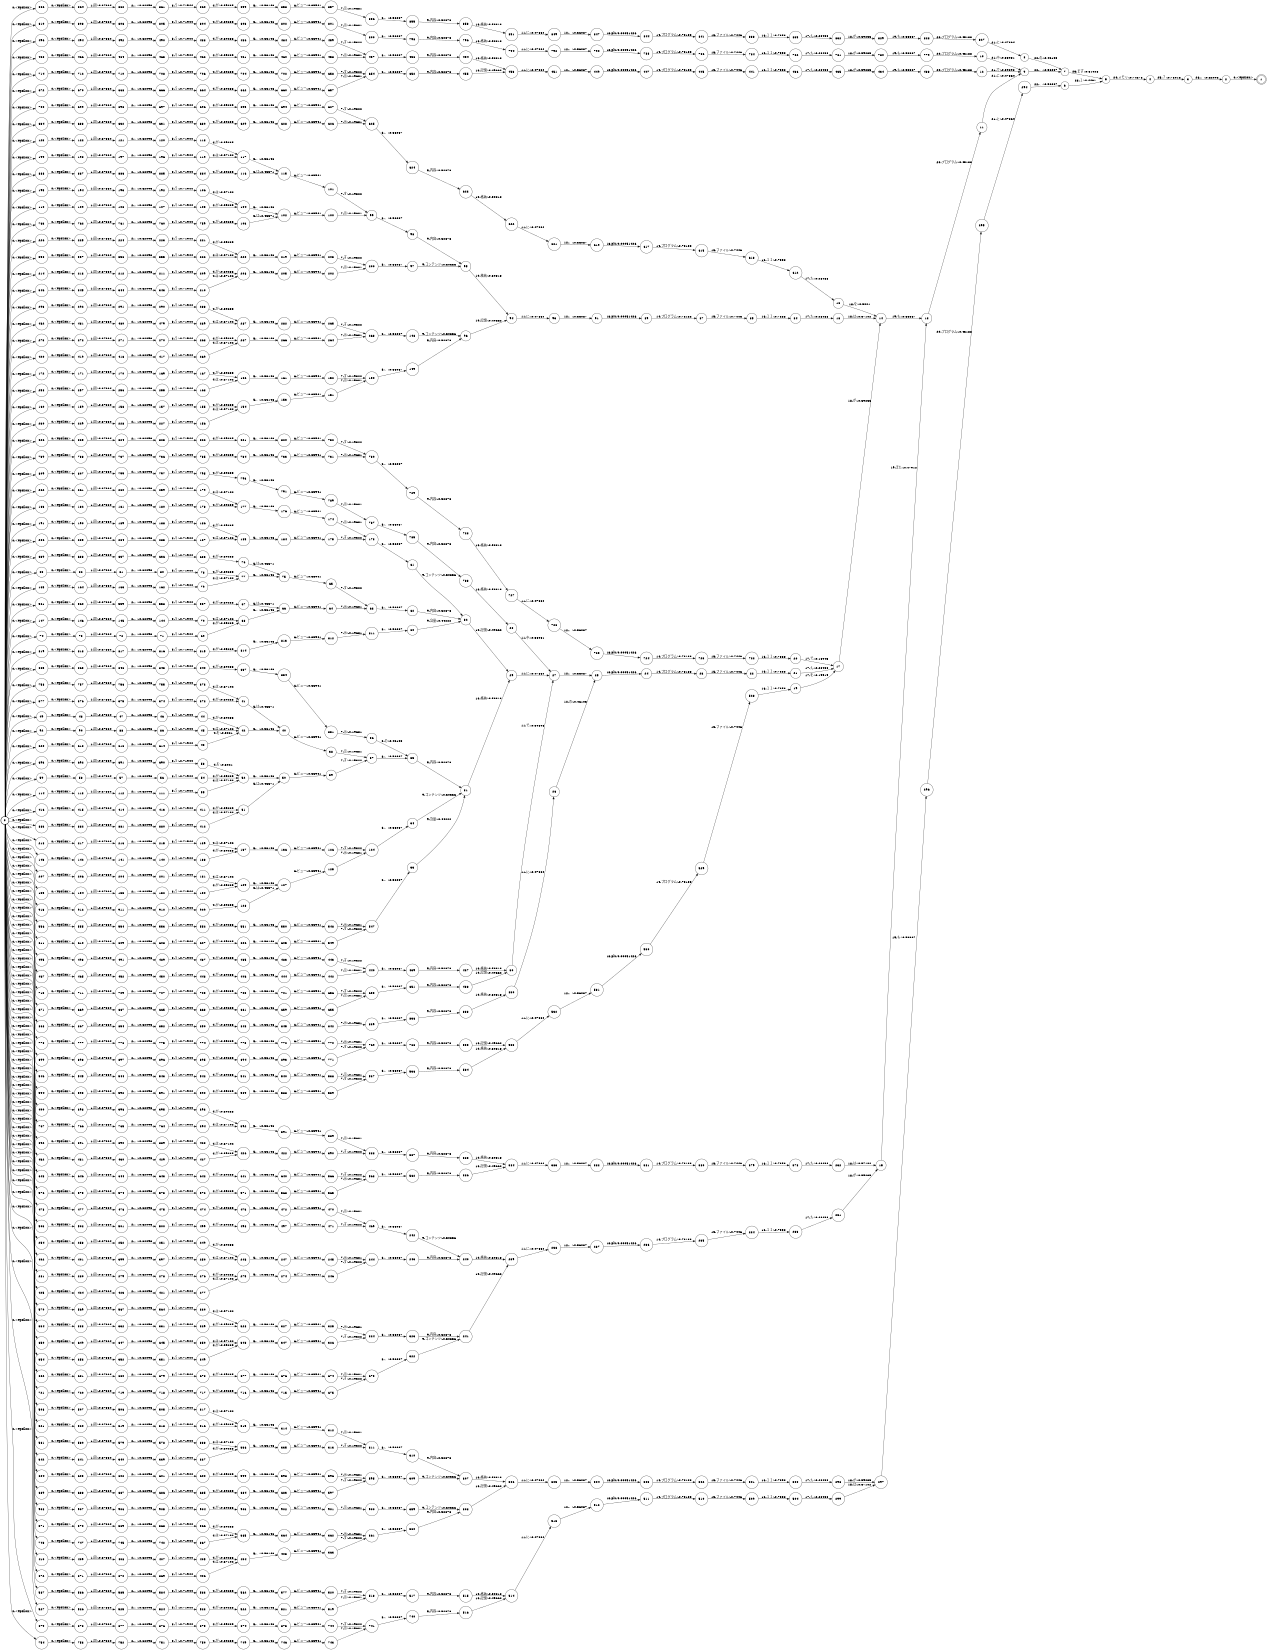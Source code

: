 digraph FST {
rankdir = LR;
size = "8.5,11";
label = "";
center = 1;
orientation = Portrait;
ranksep = "0.4";
nodesep = "0.25";
0 [label = "0", shape = circle, style = bold, fontsize = 14]
	0 -> 49 [label = "0:<epsilon>", fontsize = 14];
	0 -> 59 [label = "0:<epsilon>", fontsize = 14];
	0 -> 74 [label = "0:<epsilon>", fontsize = 14];
	0 -> 83 [label = "0:<epsilon>", fontsize = 14];
	0 -> 92 [label = "0:<epsilon>", fontsize = 14];
	0 -> 110 [label = "0:<epsilon>", fontsize = 14];
	0 -> 114 [label = "0:<epsilon>", fontsize = 14];
	0 -> 123 [label = "0:<epsilon>", fontsize = 14];
	0 -> 135 [label = "0:<epsilon>", fontsize = 14];
	0 -> 143 [label = "0:<epsilon>", fontsize = 14];
	0 -> 147 [label = "0:<epsilon>", fontsize = 14];
	0 -> 160 [label = "0:<epsilon>", fontsize = 14];
	0 -> 165 [label = "0:<epsilon>", fontsize = 14];
	0 -> 172 [label = "0:<epsilon>", fontsize = 14];
	0 -> 183 [label = "0:<epsilon>", fontsize = 14];
	0 -> 191 [label = "0:<epsilon>", fontsize = 14];
	0 -> 195 [label = "0:<epsilon>", fontsize = 14];
	0 -> 199 [label = "0:<epsilon>", fontsize = 14];
	0 -> 207 [label = "0:<epsilon>", fontsize = 14];
	0 -> 214 [label = "0:<epsilon>", fontsize = 14];
	0 -> 218 [label = "0:<epsilon>", fontsize = 14];
	0 -> 226 [label = "0:<epsilon>", fontsize = 14];
	0 -> 230 [label = "0:<epsilon>", fontsize = 14];
	0 -> 254 [label = "0:<epsilon>", fontsize = 14];
	0 -> 258 [label = "0:<epsilon>", fontsize = 14];
	0 -> 262 [label = "0:<epsilon>", fontsize = 14];
	0 -> 273 [label = "0:<epsilon>", fontsize = 14];
	0 -> 281 [label = "0:<epsilon>", fontsize = 14];
	0 -> 286 [label = "0:<epsilon>", fontsize = 14];
	0 -> 293 [label = "0:<epsilon>", fontsize = 14];
	0 -> 321 [label = "0:<epsilon>", fontsize = 14];
	0 -> 334 [label = "0:<epsilon>", fontsize = 14];
	0 -> 342 [label = "0:<epsilon>", fontsize = 14];
	0 -> 346 [label = "0:<epsilon>", fontsize = 14];
	0 -> 354 [label = "0:<epsilon>", fontsize = 14];
	0 -> 358 [label = "0:<epsilon>", fontsize = 14];
	0 -> 371 [label = "0:<epsilon>", fontsize = 14];
	0 -> 377 [label = "0:<epsilon>", fontsize = 14];
	0 -> 400 [label = "0:<epsilon>", fontsize = 14];
	0 -> 402 [label = "0:<epsilon>", fontsize = 14];
	0 -> 410 [label = "0:<epsilon>", fontsize = 14];
	0 -> 416 [label = "0:<epsilon>", fontsize = 14];
	0 -> 420 [label = "0:<epsilon>", fontsize = 14];
	0 -> 425 [label = "0:<epsilon>", fontsize = 14];
	0 -> 432 [label = "0:<epsilon>", fontsize = 14];
	0 -> 467 [label = "0:<epsilon>", fontsize = 14];
	0 -> 468 [label = "0:<epsilon>", fontsize = 14];
	0 -> 478 [label = "0:<epsilon>", fontsize = 14];
	0 -> 482 [label = "0:<epsilon>", fontsize = 14];
	0 -> 495 [label = "0:<epsilon>", fontsize = 14];
	0 -> 496 [label = "0:<epsilon>", fontsize = 14];
	0 -> 503 [label = "0:<epsilon>", fontsize = 14];
	0 -> 508 [label = "0:<epsilon>", fontsize = 14];
	0 -> 527 [label = "0:<epsilon>", fontsize = 14];
	0 -> 546 [label = "0:<epsilon>", fontsize = 14];
	0 -> 556 [label = "0:<epsilon>", fontsize = 14];
	0 -> 561 [label = "0:<epsilon>", fontsize = 14];
	0 -> 570 [label = "0:<epsilon>", fontsize = 14];
	0 -> 576 [label = "0:<epsilon>", fontsize = 14];
	0 -> 581 [label = "0:<epsilon>", fontsize = 14];
	0 -> 587 [label = "0:<epsilon>", fontsize = 14];
	0 -> 594 [label = "0:<epsilon>", fontsize = 14];
	0 -> 604 [label = "0:<epsilon>", fontsize = 14];
	0 -> 611 [label = "0:<epsilon>", fontsize = 14];
	0 -> 620 [label = "0:<epsilon>", fontsize = 14];
	0 -> 634 [label = "0:<epsilon>", fontsize = 14];
	0 -> 639 [label = "0:<epsilon>", fontsize = 14];
	0 -> 648 [label = "0:<epsilon>", fontsize = 14];
	0 -> 650 [label = "0:<epsilon>", fontsize = 14];
	0 -> 671 [label = "0:<epsilon>", fontsize = 14];
	0 -> 672 [label = "0:<epsilon>", fontsize = 14];
	0 -> 682 [label = "0:<epsilon>", fontsize = 14];
	0 -> 689 [label = "0:<epsilon>", fontsize = 14];
	0 -> 693 [label = "0:<epsilon>", fontsize = 14];
	0 -> 700 [label = "0:<epsilon>", fontsize = 14];
	0 -> 713 [label = "0:<epsilon>", fontsize = 14];
	0 -> 714 [label = "0:<epsilon>", fontsize = 14];
	0 -> 721 [label = "0:<epsilon>", fontsize = 14];
	0 -> 739 [label = "0:<epsilon>", fontsize = 14];
	0 -> 748 [label = "0:<epsilon>", fontsize = 14];
	0 -> 754 [label = "0:<epsilon>", fontsize = 14];
	0 -> 758 [label = "0:<epsilon>", fontsize = 14];
	0 -> 763 [label = "0:<epsilon>", fontsize = 14];
	0 -> 767 [label = "0:<epsilon>", fontsize = 14];
	0 -> 778 [label = "0:<epsilon>", fontsize = 14];
	0 -> 809 [label = "0:<epsilon>", fontsize = 14];
	0 -> 810 [label = "0:<epsilon>", fontsize = 14];
	0 -> 819 [label = "0:<epsilon>", fontsize = 14];
	0 -> 826 [label = "0:<epsilon>", fontsize = 14];
	0 -> 865 [label = "0:<epsilon>", fontsize = 14];
	0 -> 866 [label = "0:<epsilon>", fontsize = 14];
	0 -> 868 [label = "0:<epsilon>", fontsize = 14];
	0 -> 872 [label = "0:<epsilon>", fontsize = 14];
	0 -> 879 [label = "0:<epsilon>", fontsize = 14];
	0 -> 883 [label = "0:<epsilon>", fontsize = 14];
	0 -> 888 [label = "0:<epsilon>", fontsize = 14];
	0 -> 892 [label = "0:<epsilon>", fontsize = 14];
	0 -> 899 [label = "0:<epsilon>", fontsize = 14];
	0 -> 908 [label = "0:<epsilon>", fontsize = 14];
	0 -> 913 [label = "0:<epsilon>", fontsize = 14];
1 [label = "1", shape = doublecircle, style = solid, fontsize = 14]
2 [label = "2", shape = circle, style = solid, fontsize = 14]
	2 -> 1 [label = "0:<epsilon>", fontsize = 14];
3 [label = "3", shape = circle, style = solid, fontsize = 14]
	3 -> 2 [label = "26:。/-0.62093", fontsize = 14];
4 [label = "4", shape = circle, style = solid, fontsize = 14]
	4 -> 3 [label = "25:７/-0.73016", fontsize = 14];
5 [label = "5", shape = circle, style = solid, fontsize = 14]
	5 -> 4 [label = "24:メモリ/-0.74373", fontsize = 14];
6 [label = "6", shape = circle, style = solid, fontsize = 14]
	6 -> 5 [label = "23:１/-0.4461", fontsize = 14];
7 [label = "7", shape = circle, style = solid, fontsize = 14]
	7 -> 5 [label = "23:まず/-0.51028", fontsize = 14];
8 [label = "8", shape = circle, style = solid, fontsize = 14]
	8 -> 7 [label = "22:の/-0.46103", fontsize = 14];
9 [label = "9", shape = circle, style = solid, fontsize = 14]
	9 -> 7 [label = "22:、/-0.56087", fontsize = 14];
10 [label = "10", shape = circle, style = solid, fontsize = 14]
	10 -> 9 [label = "21:中/-0.38081", fontsize = 14];
11 [label = "11", shape = circle, style = solid, fontsize = 14]
	11 -> 9 [label = "21:に/-0.47864", fontsize = 14];
12 [label = "12", shape = circle, style = solid, fontsize = 14]
	12 -> 9 [label = "21:で/-0.39898", fontsize = 14];
13 [label = "13", shape = circle, style = solid, fontsize = 14]
	13 -> 11 [label = "20:プログラム/-0.45188", fontsize = 14];
14 [label = "14", shape = circle, style = solid, fontsize = 14]
	14 -> 13 [label = "19:も/-0.53367", fontsize = 14];
15 [label = "15", shape = circle, style = solid, fontsize = 14]
	15 -> 13 [label = "19:また/-0.47912", fontsize = 14];
16 [label = "16", shape = circle, style = solid, fontsize = 14]
	16 -> 14 [label = "18:を/-0.5021", fontsize = 14];
17 [label = "17", shape = circle, style = solid, fontsize = 14]
	17 -> 14 [label = "18:が/-0.59235", fontsize = 14];
18 [label = "18", shape = circle, style = solid, fontsize = 14]
	18 -> 14 [label = "18:は/-0.57102", fontsize = 14];
19 [label = "19", shape = circle, style = solid, fontsize = 14]
	19 -> 17 [label = "17:を/-0.19919", fontsize = 14];
20 [label = "20", shape = circle, style = solid, fontsize = 14]
	20 -> 17 [label = "17:で/-0.18943", fontsize = 14];
21 [label = "21", shape = circle, style = solid, fontsize = 14]
	21 -> 17 [label = "17:た/-0.28488", fontsize = 14];
22 [label = "22", shape = circle, style = solid, fontsize = 14]
	22 -> 21 [label = "16:１１/-0.7358", fontsize = 14];
23 [label = "23", shape = circle, style = solid, fontsize = 14]
	23 -> 22 [label = "15:ファイル/-0.7446", fontsize = 14];
24 [label = "24", shape = circle, style = solid, fontsize = 14]
	24 -> 23 [label = "14:プログラム/-0.73133", fontsize = 14];
25 [label = "25", shape = circle, style = solid, fontsize = 14]
	25 -> 24 [label = "13:plu/0.00051426", fontsize = 14];
26 [label = "26", shape = circle, style = solid, fontsize = 14]
	26 -> 25 [label = "12:の/-0.46103", fontsize = 14];
27 [label = "27", shape = circle, style = solid, fontsize = 14]
	27 -> 25 [label = "12:、/-0.56087", fontsize = 14];
28 [label = "28", shape = circle, style = solid, fontsize = 14]
	28 -> 27 [label = "11:中/-0.38081", fontsize = 14];
29 [label = "29", shape = circle, style = solid, fontsize = 14]
	29 -> 27 [label = "11:に/-0.47864", fontsize = 14];
30 [label = "30", shape = circle, style = solid, fontsize = 14]
	30 -> 27 [label = "11:で/-0.39898", fontsize = 14];
31 [label = "31", shape = circle, style = solid, fontsize = 14]
	31 -> 29 [label = "10:格納/-0.50818", fontsize = 14];
32 [label = "32", shape = circle, style = solid, fontsize = 14]
	32 -> 29 [label = "10:記憶/-0.49662", fontsize = 14];
33 [label = "33", shape = circle, style = solid, fontsize = 14]
	33 -> 31 [label = "9:含量/-0.44222", fontsize = 14];
34 [label = "34", shape = circle, style = solid, fontsize = 14]
	34 -> 31 [label = "9:コンテンツ/-0.50356", fontsize = 14];
35 [label = "35", shape = circle, style = solid, fontsize = 14]
	35 -> 31 [label = "9:内容/-0.52878", fontsize = 14];
36 [label = "36", shape = circle, style = solid, fontsize = 14]
	36 -> 35 [label = "8:の/-0.46103", fontsize = 14];
37 [label = "37", shape = circle, style = solid, fontsize = 14]
	37 -> 35 [label = "8:、/-0.56087", fontsize = 14];
38 [label = "38", shape = circle, style = solid, fontsize = 14]
	38 -> 37 [label = "7:示/-0.19681", fontsize = 14];
39 [label = "39", shape = circle, style = solid, fontsize = 14]
	39 -> 37 [label = "7:す/-0.19322", fontsize = 14];
40 [label = "40", shape = circle, style = solid, fontsize = 14]
	40 -> 38 [label = "6:ビュー/-0.35941", fontsize = 14];
41 [label = "41", shape = circle, style = solid, fontsize = 14]
	41 -> 40 [label = "5:は/-0.45571", fontsize = 14];
42 [label = "42", shape = circle, style = solid, fontsize = 14]
	42 -> 40 [label = "5:、/-0.53146", fontsize = 14];
43 [label = "43", shape = circle, style = solid, fontsize = 14]
	43 -> 42 [label = "4:を/-0.5021", fontsize = 14];
44 [label = "44", shape = circle, style = solid, fontsize = 14]
	44 -> 42 [label = "4:が/-0.59235", fontsize = 14];
45 [label = "45", shape = circle, style = solid, fontsize = 14]
	45 -> 42 [label = "4:は/-0.57102", fontsize = 14];
46 [label = "46", shape = circle, style = solid, fontsize = 14]
	46 -> 44 [label = "3:５/-0.71944", fontsize = 14];
47 [label = "47", shape = circle, style = solid, fontsize = 14]
	47 -> 46 [label = "2:。/-0.62093", fontsize = 14];
48 [label = "48", shape = circle, style = solid, fontsize = 14]
	48 -> 47 [label = "1:図/-0.37864", fontsize = 14];
49 [label = "49", shape = circle, style = solid, fontsize = 14]
	49 -> 48 [label = "0:<epsilon>", fontsize = 14];
50 [label = "50", shape = circle, style = solid, fontsize = 14]
	50 -> 39 [label = "6:ビュー/-0.35941", fontsize = 14];
51 [label = "51", shape = circle, style = solid, fontsize = 14]
	51 -> 50 [label = "5:は/-0.45571", fontsize = 14];
52 [label = "52", shape = circle, style = solid, fontsize = 14]
	52 -> 50 [label = "5:、/-0.53146", fontsize = 14];
53 [label = "53", shape = circle, style = solid, fontsize = 14]
	53 -> 52 [label = "4:を/-0.5021", fontsize = 14];
54 [label = "54", shape = circle, style = solid, fontsize = 14]
	54 -> 52 [label = "4:が/-0.59235", fontsize = 14];
55 [label = "55", shape = circle, style = solid, fontsize = 14]
	55 -> 52 [label = "4:は/-0.57102", fontsize = 14];
56 [label = "56", shape = circle, style = solid, fontsize = 14]
	56 -> 54 [label = "3:５/-0.71944", fontsize = 14];
57 [label = "57", shape = circle, style = solid, fontsize = 14]
	57 -> 56 [label = "2:。/-0.62093", fontsize = 14];
58 [label = "58", shape = circle, style = solid, fontsize = 14]
	58 -> 57 [label = "1:図/-0.37864", fontsize = 14];
59 [label = "59", shape = circle, style = solid, fontsize = 14]
	59 -> 58 [label = "0:<epsilon>", fontsize = 14];
60 [label = "60", shape = circle, style = solid, fontsize = 14]
	60 -> 32 [label = "9:含量/-0.44222", fontsize = 14];
61 [label = "61", shape = circle, style = solid, fontsize = 14]
	61 -> 32 [label = "9:コンテンツ/-0.50356", fontsize = 14];
62 [label = "62", shape = circle, style = solid, fontsize = 14]
	62 -> 32 [label = "9:内容/-0.52878", fontsize = 14];
63 [label = "63", shape = circle, style = solid, fontsize = 14]
	63 -> 62 [label = "8:、/-0.56087", fontsize = 14];
64 [label = "64", shape = circle, style = solid, fontsize = 14]
	64 -> 63 [label = "7:示/-0.19681", fontsize = 14];
65 [label = "65", shape = circle, style = solid, fontsize = 14]
	65 -> 63 [label = "7:す/-0.19322", fontsize = 14];
66 [label = "66", shape = circle, style = solid, fontsize = 14]
	66 -> 64 [label = "6:ビュー/-0.35941", fontsize = 14];
67 [label = "67", shape = circle, style = solid, fontsize = 14]
	67 -> 66 [label = "5:は/-0.45571", fontsize = 14];
68 [label = "68", shape = circle, style = solid, fontsize = 14]
	68 -> 66 [label = "5:、/-0.53146", fontsize = 14];
69 [label = "69", shape = circle, style = solid, fontsize = 14]
	69 -> 68 [label = "4:が/-0.59235", fontsize = 14];
70 [label = "70", shape = circle, style = solid, fontsize = 14]
	70 -> 68 [label = "4:は/-0.57102", fontsize = 14];
71 [label = "71", shape = circle, style = solid, fontsize = 14]
	71 -> 69 [label = "3:５/-0.71944", fontsize = 14];
72 [label = "72", shape = circle, style = solid, fontsize = 14]
	72 -> 71 [label = "2:。/-0.62093", fontsize = 14];
73 [label = "73", shape = circle, style = solid, fontsize = 14]
	73 -> 72 [label = "1:図/-0.37864", fontsize = 14];
74 [label = "74", shape = circle, style = solid, fontsize = 14]
	74 -> 73 [label = "0:<epsilon>", fontsize = 14];
75 [label = "75", shape = circle, style = solid, fontsize = 14]
	75 -> 65 [label = "6:ビュー/-0.35941", fontsize = 14];
76 [label = "76", shape = circle, style = solid, fontsize = 14]
	76 -> 75 [label = "5:は/-0.45571", fontsize = 14];
77 [label = "77", shape = circle, style = solid, fontsize = 14]
	77 -> 75 [label = "5:、/-0.53146", fontsize = 14];
78 [label = "78", shape = circle, style = solid, fontsize = 14]
	78 -> 77 [label = "4:が/-0.59235", fontsize = 14];
79 [label = "79", shape = circle, style = solid, fontsize = 14]
	79 -> 77 [label = "4:は/-0.57102", fontsize = 14];
80 [label = "80", shape = circle, style = solid, fontsize = 14]
	80 -> 78 [label = "3:５/-0.71944", fontsize = 14];
81 [label = "81", shape = circle, style = solid, fontsize = 14]
	81 -> 80 [label = "2:。/-0.62093", fontsize = 14];
82 [label = "82", shape = circle, style = solid, fontsize = 14]
	82 -> 81 [label = "1:図/-0.37864", fontsize = 14];
83 [label = "83", shape = circle, style = solid, fontsize = 14]
	83 -> 82 [label = "0:<epsilon>", fontsize = 14];
84 [label = "84", shape = circle, style = solid, fontsize = 14]
	84 -> 18 [label = "17:た/-0.28488", fontsize = 14];
85 [label = "85", shape = circle, style = solid, fontsize = 14]
	85 -> 84 [label = "16:１１/-0.7358", fontsize = 14];
86 [label = "86", shape = circle, style = solid, fontsize = 14]
	86 -> 45 [label = "3:５/-0.71944", fontsize = 14];
87 [label = "87", shape = circle, style = solid, fontsize = 14]
	87 -> 85 [label = "15:ファイル/-0.7446", fontsize = 14];
88 [label = "88", shape = circle, style = solid, fontsize = 14]
	88 -> 86 [label = "2:。/-0.62093", fontsize = 14];
89 [label = "89", shape = circle, style = solid, fontsize = 14]
	89 -> 87 [label = "14:プログラム/-0.73133", fontsize = 14];
90 [label = "90", shape = circle, style = solid, fontsize = 14]
	90 -> 88 [label = "1:図/-0.37864", fontsize = 14];
91 [label = "91", shape = circle, style = solid, fontsize = 14]
	91 -> 89 [label = "13:plu/0.00051426", fontsize = 14];
92 [label = "92", shape = circle, style = solid, fontsize = 14]
	92 -> 90 [label = "0:<epsilon>", fontsize = 14];
93 [label = "93", shape = circle, style = solid, fontsize = 14]
	93 -> 91 [label = "12:、/-0.56087", fontsize = 14];
94 [label = "94", shape = circle, style = solid, fontsize = 14]
	94 -> 93 [label = "11:に/-0.47864", fontsize = 14];
95 [label = "95", shape = circle, style = solid, fontsize = 14]
	95 -> 94 [label = "10:格納/-0.50818", fontsize = 14];
96 [label = "96", shape = circle, style = solid, fontsize = 14]
	96 -> 94 [label = "10:記憶/-0.49662", fontsize = 14];
97 [label = "97", shape = circle, style = solid, fontsize = 14]
	97 -> 95 [label = "9:コンテンツ/-0.50356", fontsize = 14];
98 [label = "98", shape = circle, style = solid, fontsize = 14]
	98 -> 95 [label = "9:内容/-0.52878", fontsize = 14];
99 [label = "99", shape = circle, style = solid, fontsize = 14]
	99 -> 98 [label = "8:、/-0.56087", fontsize = 14];
100 [label = "100", shape = circle, style = solid, fontsize = 14]
	100 -> 99 [label = "7:示/-0.19681", fontsize = 14];
101 [label = "101", shape = circle, style = solid, fontsize = 14]
	101 -> 99 [label = "7:す/-0.19322", fontsize = 14];
102 [label = "102", shape = circle, style = solid, fontsize = 14]
	102 -> 100 [label = "6:ビュー/-0.35941", fontsize = 14];
103 [label = "103", shape = circle, style = solid, fontsize = 14]
	103 -> 102 [label = "5:は/-0.45571", fontsize = 14];
104 [label = "104", shape = circle, style = solid, fontsize = 14]
	104 -> 102 [label = "5:、/-0.53146", fontsize = 14];
105 [label = "105", shape = circle, style = solid, fontsize = 14]
	105 -> 104 [label = "4:が/-0.59235", fontsize = 14];
106 [label = "106", shape = circle, style = solid, fontsize = 14]
	106 -> 104 [label = "4:は/-0.57102", fontsize = 14];
107 [label = "107", shape = circle, style = solid, fontsize = 14]
	107 -> 105 [label = "3:５/-0.71944", fontsize = 14];
108 [label = "108", shape = circle, style = solid, fontsize = 14]
	108 -> 107 [label = "2:。/-0.62093", fontsize = 14];
109 [label = "109", shape = circle, style = solid, fontsize = 14]
	109 -> 108 [label = "1:図/-0.37864", fontsize = 14];
110 [label = "110", shape = circle, style = solid, fontsize = 14]
	110 -> 109 [label = "0:<epsilon>", fontsize = 14];
111 [label = "111", shape = circle, style = solid, fontsize = 14]
	111 -> 55 [label = "3:５/-0.71944", fontsize = 14];
112 [label = "112", shape = circle, style = solid, fontsize = 14]
	112 -> 111 [label = "2:。/-0.62093", fontsize = 14];
113 [label = "113", shape = circle, style = solid, fontsize = 14]
	113 -> 112 [label = "1:図/-0.37864", fontsize = 14];
114 [label = "114", shape = circle, style = solid, fontsize = 14]
	114 -> 113 [label = "0:<epsilon>", fontsize = 14];
115 [label = "115", shape = circle, style = solid, fontsize = 14]
	115 -> 101 [label = "6:ビュー/-0.35941", fontsize = 14];
116 [label = "116", shape = circle, style = solid, fontsize = 14]
	116 -> 115 [label = "5:は/-0.45571", fontsize = 14];
117 [label = "117", shape = circle, style = solid, fontsize = 14]
	117 -> 115 [label = "5:、/-0.53146", fontsize = 14];
118 [label = "118", shape = circle, style = solid, fontsize = 14]
	118 -> 117 [label = "4:が/-0.59235", fontsize = 14];
119 [label = "119", shape = circle, style = solid, fontsize = 14]
	119 -> 117 [label = "4:は/-0.57102", fontsize = 14];
120 [label = "120", shape = circle, style = solid, fontsize = 14]
	120 -> 118 [label = "3:５/-0.71944", fontsize = 14];
121 [label = "121", shape = circle, style = solid, fontsize = 14]
	121 -> 120 [label = "2:。/-0.62093", fontsize = 14];
122 [label = "122", shape = circle, style = solid, fontsize = 14]
	122 -> 121 [label = "1:図/-0.37864", fontsize = 14];
123 [label = "123", shape = circle, style = solid, fontsize = 14]
	123 -> 122 [label = "0:<epsilon>", fontsize = 14];
124 [label = "124", shape = circle, style = solid, fontsize = 14]
	124 -> 34 [label = "8:、/-0.56087", fontsize = 14];
125 [label = "125", shape = circle, style = solid, fontsize = 14]
	125 -> 124 [label = "7:示/-0.19681", fontsize = 14];
126 [label = "126", shape = circle, style = solid, fontsize = 14]
	126 -> 124 [label = "7:す/-0.19322", fontsize = 14];
127 [label = "127", shape = circle, style = solid, fontsize = 14]
	127 -> 125 [label = "6:ビュー/-0.35941", fontsize = 14];
128 [label = "128", shape = circle, style = solid, fontsize = 14]
	128 -> 127 [label = "5:は/-0.45571", fontsize = 14];
129 [label = "129", shape = circle, style = solid, fontsize = 14]
	129 -> 127 [label = "5:、/-0.53146", fontsize = 14];
130 [label = "130", shape = circle, style = solid, fontsize = 14]
	130 -> 129 [label = "4:が/-0.59235", fontsize = 14];
131 [label = "131", shape = circle, style = solid, fontsize = 14]
	131 -> 129 [label = "4:は/-0.57102", fontsize = 14];
132 [label = "132", shape = circle, style = solid, fontsize = 14]
	132 -> 130 [label = "3:５/-0.71944", fontsize = 14];
133 [label = "133", shape = circle, style = solid, fontsize = 14]
	133 -> 132 [label = "2:。/-0.62093", fontsize = 14];
134 [label = "134", shape = circle, style = solid, fontsize = 14]
	134 -> 133 [label = "1:図/-0.37864", fontsize = 14];
135 [label = "135", shape = circle, style = solid, fontsize = 14]
	135 -> 134 [label = "0:<epsilon>", fontsize = 14];
136 [label = "136", shape = circle, style = solid, fontsize = 14]
	136 -> 126 [label = "6:ビュー/-0.35941", fontsize = 14];
137 [label = "137", shape = circle, style = solid, fontsize = 14]
	137 -> 136 [label = "5:、/-0.53146", fontsize = 14];
138 [label = "138", shape = circle, style = solid, fontsize = 14]
	138 -> 137 [label = "4:が/-0.59235", fontsize = 14];
139 [label = "139", shape = circle, style = solid, fontsize = 14]
	139 -> 137 [label = "4:は/-0.57102", fontsize = 14];
140 [label = "140", shape = circle, style = solid, fontsize = 14]
	140 -> 138 [label = "3:５/-0.71944", fontsize = 14];
141 [label = "141", shape = circle, style = solid, fontsize = 14]
	141 -> 140 [label = "2:。/-0.62093", fontsize = 14];
142 [label = "142", shape = circle, style = solid, fontsize = 14]
	142 -> 141 [label = "1:図/-0.37864", fontsize = 14];
143 [label = "143", shape = circle, style = solid, fontsize = 14]
	143 -> 142 [label = "0:<epsilon>", fontsize = 14];
144 [label = "144", shape = circle, style = solid, fontsize = 14]
	144 -> 70 [label = "3:５/-0.71944", fontsize = 14];
145 [label = "145", shape = circle, style = solid, fontsize = 14]
	145 -> 144 [label = "2:。/-0.62093", fontsize = 14];
146 [label = "146", shape = circle, style = solid, fontsize = 14]
	146 -> 145 [label = "1:図/-0.37864", fontsize = 14];
147 [label = "147", shape = circle, style = solid, fontsize = 14]
	147 -> 146 [label = "0:<epsilon>", fontsize = 14];
148 [label = "148", shape = circle, style = solid, fontsize = 14]
	148 -> 96 [label = "9:コンテンツ/-0.50356", fontsize = 14];
149 [label = "149", shape = circle, style = solid, fontsize = 14]
	149 -> 96 [label = "9:内容/-0.52878", fontsize = 14];
150 [label = "150", shape = circle, style = solid, fontsize = 14]
	150 -> 149 [label = "8:、/-0.56087", fontsize = 14];
151 [label = "151", shape = circle, style = solid, fontsize = 14]
	151 -> 150 [label = "7:示/-0.19681", fontsize = 14];
152 [label = "152", shape = circle, style = solid, fontsize = 14]
	152 -> 150 [label = "7:す/-0.19322", fontsize = 14];
153 [label = "153", shape = circle, style = solid, fontsize = 14]
	153 -> 151 [label = "6:ビュー/-0.35941", fontsize = 14];
154 [label = "154", shape = circle, style = solid, fontsize = 14]
	154 -> 153 [label = "5:、/-0.53146", fontsize = 14];
155 [label = "155", shape = circle, style = solid, fontsize = 14]
	155 -> 154 [label = "4:が/-0.59235", fontsize = 14];
156 [label = "156", shape = circle, style = solid, fontsize = 14]
	156 -> 154 [label = "4:は/-0.57102", fontsize = 14];
157 [label = "157", shape = circle, style = solid, fontsize = 14]
	157 -> 155 [label = "3:５/-0.71944", fontsize = 14];
158 [label = "158", shape = circle, style = solid, fontsize = 14]
	158 -> 157 [label = "2:。/-0.62093", fontsize = 14];
159 [label = "159", shape = circle, style = solid, fontsize = 14]
	159 -> 158 [label = "1:図/-0.37864", fontsize = 14];
160 [label = "160", shape = circle, style = solid, fontsize = 14]
	160 -> 159 [label = "0:<epsilon>", fontsize = 14];
161 [label = "161", shape = circle, style = solid, fontsize = 14]
	161 -> 152 [label = "6:ビュー/-0.35941", fontsize = 14];
162 [label = "162", shape = circle, style = solid, fontsize = 14]
	162 -> 79 [label = "3:５/-0.71944", fontsize = 14];
163 [label = "163", shape = circle, style = solid, fontsize = 14]
	163 -> 162 [label = "2:。/-0.62093", fontsize = 14];
164 [label = "164", shape = circle, style = solid, fontsize = 14]
	164 -> 163 [label = "1:図/-0.37864", fontsize = 14];
165 [label = "165", shape = circle, style = solid, fontsize = 14]
	165 -> 164 [label = "0:<epsilon>", fontsize = 14];
166 [label = "166", shape = circle, style = solid, fontsize = 14]
	166 -> 161 [label = "5:、/-0.53146", fontsize = 14];
167 [label = "167", shape = circle, style = solid, fontsize = 14]
	167 -> 166 [label = "4:が/-0.59235", fontsize = 14];
168 [label = "168", shape = circle, style = solid, fontsize = 14]
	168 -> 166 [label = "4:は/-0.57102", fontsize = 14];
169 [label = "169", shape = circle, style = solid, fontsize = 14]
	169 -> 167 [label = "3:５/-0.71944", fontsize = 14];
170 [label = "170", shape = circle, style = solid, fontsize = 14]
	170 -> 169 [label = "2:。/-0.62093", fontsize = 14];
171 [label = "171", shape = circle, style = solid, fontsize = 14]
	171 -> 170 [label = "1:図/-0.37864", fontsize = 14];
172 [label = "172", shape = circle, style = solid, fontsize = 14]
	172 -> 171 [label = "0:<epsilon>", fontsize = 14];
173 [label = "173", shape = circle, style = solid, fontsize = 14]
	173 -> 61 [label = "8:、/-0.56087", fontsize = 14];
174 [label = "174", shape = circle, style = solid, fontsize = 14]
	174 -> 173 [label = "7:示/-0.19681", fontsize = 14];
175 [label = "175", shape = circle, style = solid, fontsize = 14]
	175 -> 173 [label = "7:す/-0.19322", fontsize = 14];
176 [label = "176", shape = circle, style = solid, fontsize = 14]
	176 -> 174 [label = "6:ビュー/-0.35941", fontsize = 14];
177 [label = "177", shape = circle, style = solid, fontsize = 14]
	177 -> 176 [label = "5:、/-0.53146", fontsize = 14];
178 [label = "178", shape = circle, style = solid, fontsize = 14]
	178 -> 177 [label = "4:が/-0.59235", fontsize = 14];
179 [label = "179", shape = circle, style = solid, fontsize = 14]
	179 -> 177 [label = "4:は/-0.57102", fontsize = 14];
180 [label = "180", shape = circle, style = solid, fontsize = 14]
	180 -> 178 [label = "3:５/-0.71944", fontsize = 14];
181 [label = "181", shape = circle, style = solid, fontsize = 14]
	181 -> 180 [label = "2:。/-0.62093", fontsize = 14];
182 [label = "182", shape = circle, style = solid, fontsize = 14]
	182 -> 181 [label = "1:図/-0.37864", fontsize = 14];
183 [label = "183", shape = circle, style = solid, fontsize = 14]
	183 -> 182 [label = "0:<epsilon>", fontsize = 14];
184 [label = "184", shape = circle, style = solid, fontsize = 14]
	184 -> 175 [label = "6:ビュー/-0.35941", fontsize = 14];
185 [label = "185", shape = circle, style = solid, fontsize = 14]
	185 -> 184 [label = "5:、/-0.53146", fontsize = 14];
186 [label = "186", shape = circle, style = solid, fontsize = 14]
	186 -> 185 [label = "4:が/-0.59235", fontsize = 14];
187 [label = "187", shape = circle, style = solid, fontsize = 14]
	187 -> 185 [label = "4:は/-0.57102", fontsize = 14];
188 [label = "188", shape = circle, style = solid, fontsize = 14]
	188 -> 186 [label = "3:５/-0.71944", fontsize = 14];
189 [label = "189", shape = circle, style = solid, fontsize = 14]
	189 -> 188 [label = "2:。/-0.62093", fontsize = 14];
190 [label = "190", shape = circle, style = solid, fontsize = 14]
	190 -> 189 [label = "1:図/-0.37864", fontsize = 14];
191 [label = "191", shape = circle, style = solid, fontsize = 14]
	191 -> 190 [label = "0:<epsilon>", fontsize = 14];
192 [label = "192", shape = circle, style = solid, fontsize = 14]
	192 -> 106 [label = "3:５/-0.71944", fontsize = 14];
193 [label = "193", shape = circle, style = solid, fontsize = 14]
	193 -> 192 [label = "2:。/-0.62093", fontsize = 14];
194 [label = "194", shape = circle, style = solid, fontsize = 14]
	194 -> 193 [label = "1:図/-0.37864", fontsize = 14];
195 [label = "195", shape = circle, style = solid, fontsize = 14]
	195 -> 194 [label = "0:<epsilon>", fontsize = 14];
196 [label = "196", shape = circle, style = solid, fontsize = 14]
	196 -> 119 [label = "3:５/-0.71944", fontsize = 14];
197 [label = "197", shape = circle, style = solid, fontsize = 14]
	197 -> 196 [label = "2:。/-0.62093", fontsize = 14];
198 [label = "198", shape = circle, style = solid, fontsize = 14]
	198 -> 197 [label = "1:図/-0.37864", fontsize = 14];
199 [label = "199", shape = circle, style = solid, fontsize = 14]
	199 -> 198 [label = "0:<epsilon>", fontsize = 14];
200 [label = "200", shape = circle, style = solid, fontsize = 14]
	200 -> 97 [label = "8:、/-0.56087", fontsize = 14];
201 [label = "201", shape = circle, style = solid, fontsize = 14]
	201 -> 131 [label = "3:５/-0.71944", fontsize = 14];
202 [label = "202", shape = circle, style = solid, fontsize = 14]
	202 -> 200 [label = "7:示/-0.19681", fontsize = 14];
203 [label = "203", shape = circle, style = solid, fontsize = 14]
	203 -> 200 [label = "7:す/-0.19322", fontsize = 14];
204 [label = "204", shape = circle, style = solid, fontsize = 14]
	204 -> 201 [label = "2:。/-0.62093", fontsize = 14];
205 [label = "205", shape = circle, style = solid, fontsize = 14]
	205 -> 202 [label = "6:ビュー/-0.35941", fontsize = 14];
206 [label = "206", shape = circle, style = solid, fontsize = 14]
	206 -> 204 [label = "1:図/-0.37864", fontsize = 14];
207 [label = "207", shape = circle, style = solid, fontsize = 14]
	207 -> 206 [label = "0:<epsilon>", fontsize = 14];
208 [label = "208", shape = circle, style = solid, fontsize = 14]
	208 -> 205 [label = "5:、/-0.53146", fontsize = 14];
209 [label = "209", shape = circle, style = solid, fontsize = 14]
	209 -> 208 [label = "4:が/-0.59235", fontsize = 14];
210 [label = "210", shape = circle, style = solid, fontsize = 14]
	210 -> 208 [label = "4:は/-0.57102", fontsize = 14];
211 [label = "211", shape = circle, style = solid, fontsize = 14]
	211 -> 209 [label = "3:５/-0.71944", fontsize = 14];
212 [label = "212", shape = circle, style = solid, fontsize = 14]
	212 -> 211 [label = "2:。/-0.62093", fontsize = 14];
213 [label = "213", shape = circle, style = solid, fontsize = 14]
	213 -> 212 [label = "1:図/-0.37864", fontsize = 14];
214 [label = "214", shape = circle, style = solid, fontsize = 14]
	214 -> 213 [label = "0:<epsilon>", fontsize = 14];
215 [label = "215", shape = circle, style = solid, fontsize = 14]
	215 -> 139 [label = "3:５/-0.71944", fontsize = 14];
216 [label = "216", shape = circle, style = solid, fontsize = 14]
	216 -> 215 [label = "2:。/-0.62093", fontsize = 14];
217 [label = "217", shape = circle, style = solid, fontsize = 14]
	217 -> 216 [label = "1:図/-0.37864", fontsize = 14];
218 [label = "218", shape = circle, style = solid, fontsize = 14]
	218 -> 217 [label = "0:<epsilon>", fontsize = 14];
219 [label = "219", shape = circle, style = solid, fontsize = 14]
	219 -> 203 [label = "6:ビュー/-0.35941", fontsize = 14];
220 [label = "220", shape = circle, style = solid, fontsize = 14]
	220 -> 219 [label = "5:、/-0.53146", fontsize = 14];
221 [label = "221", shape = circle, style = solid, fontsize = 14]
	221 -> 220 [label = "4:が/-0.59235", fontsize = 14];
222 [label = "222", shape = circle, style = solid, fontsize = 14]
	222 -> 220 [label = "4:は/-0.57102", fontsize = 14];
223 [label = "223", shape = circle, style = solid, fontsize = 14]
	223 -> 221 [label = "3:５/-0.71944", fontsize = 14];
224 [label = "224", shape = circle, style = solid, fontsize = 14]
	224 -> 223 [label = "2:。/-0.62093", fontsize = 14];
225 [label = "225", shape = circle, style = solid, fontsize = 14]
	225 -> 224 [label = "1:図/-0.37864", fontsize = 14];
226 [label = "226", shape = circle, style = solid, fontsize = 14]
	226 -> 225 [label = "0:<epsilon>", fontsize = 14];
227 [label = "227", shape = circle, style = solid, fontsize = 14]
	227 -> 156 [label = "3:５/-0.71944", fontsize = 14];
228 [label = "228", shape = circle, style = solid, fontsize = 14]
	228 -> 227 [label = "2:。/-0.62093", fontsize = 14];
229 [label = "229", shape = circle, style = solid, fontsize = 14]
	229 -> 228 [label = "1:図/-0.37864", fontsize = 14];
230 [label = "230", shape = circle, style = solid, fontsize = 14]
	230 -> 229 [label = "0:<epsilon>", fontsize = 14];
231 [label = "231", shape = circle, style = solid, fontsize = 14]
	231 -> 15 [label = "18:が/-0.59235", fontsize = 14];
232 [label = "232", shape = circle, style = solid, fontsize = 14]
	232 -> 15 [label = "18:は/-0.57102", fontsize = 14];
233 [label = "233", shape = circle, style = solid, fontsize = 14]
	233 -> 231 [label = "17:た/-0.28488", fontsize = 14];
234 [label = "234", shape = circle, style = solid, fontsize = 14]
	234 -> 233 [label = "16:１１/-0.7358", fontsize = 14];
235 [label = "235", shape = circle, style = solid, fontsize = 14]
	235 -> 234 [label = "15:ファイル/-0.7446", fontsize = 14];
236 [label = "236", shape = circle, style = solid, fontsize = 14]
	236 -> 235 [label = "14:プログラム/-0.73133", fontsize = 14];
237 [label = "237", shape = circle, style = solid, fontsize = 14]
	237 -> 236 [label = "13:plu/0.00051426", fontsize = 14];
238 [label = "238", shape = circle, style = solid, fontsize = 14]
	238 -> 237 [label = "12:、/-0.56087", fontsize = 14];
239 [label = "239", shape = circle, style = solid, fontsize = 14]
	239 -> 238 [label = "11:に/-0.47864", fontsize = 14];
240 [label = "240", shape = circle, style = solid, fontsize = 14]
	240 -> 239 [label = "10:格納/-0.50818", fontsize = 14];
241 [label = "241", shape = circle, style = solid, fontsize = 14]
	241 -> 239 [label = "10:記憶/-0.49662", fontsize = 14];
242 [label = "242", shape = circle, style = solid, fontsize = 14]
	242 -> 240 [label = "9:コンテンツ/-0.50356", fontsize = 14];
243 [label = "243", shape = circle, style = solid, fontsize = 14]
	243 -> 240 [label = "9:内容/-0.52878", fontsize = 14];
244 [label = "244", shape = circle, style = solid, fontsize = 14]
	244 -> 243 [label = "8:、/-0.56087", fontsize = 14];
245 [label = "245", shape = circle, style = solid, fontsize = 14]
	245 -> 244 [label = "7:示/-0.19681", fontsize = 14];
246 [label = "246", shape = circle, style = solid, fontsize = 14]
	246 -> 244 [label = "7:す/-0.19322", fontsize = 14];
247 [label = "247", shape = circle, style = solid, fontsize = 14]
	247 -> 245 [label = "6:ビュー/-0.35941", fontsize = 14];
248 [label = "248", shape = circle, style = solid, fontsize = 14]
	248 -> 247 [label = "5:、/-0.53146", fontsize = 14];
249 [label = "249", shape = circle, style = solid, fontsize = 14]
	249 -> 248 [label = "4:が/-0.59235", fontsize = 14];
250 [label = "250", shape = circle, style = solid, fontsize = 14]
	250 -> 248 [label = "4:は/-0.57102", fontsize = 14];
251 [label = "251", shape = circle, style = solid, fontsize = 14]
	251 -> 249 [label = "3:５/-0.71944", fontsize = 14];
252 [label = "252", shape = circle, style = solid, fontsize = 14]
	252 -> 251 [label = "2:。/-0.62093", fontsize = 14];
253 [label = "253", shape = circle, style = solid, fontsize = 14]
	253 -> 252 [label = "1:図/-0.37864", fontsize = 14];
254 [label = "254", shape = circle, style = solid, fontsize = 14]
	254 -> 253 [label = "0:<epsilon>", fontsize = 14];
255 [label = "255", shape = circle, style = solid, fontsize = 14]
	255 -> 168 [label = "3:５/-0.71944", fontsize = 14];
256 [label = "256", shape = circle, style = solid, fontsize = 14]
	256 -> 255 [label = "2:。/-0.62093", fontsize = 14];
257 [label = "257", shape = circle, style = solid, fontsize = 14]
	257 -> 256 [label = "1:図/-0.37864", fontsize = 14];
258 [label = "258", shape = circle, style = solid, fontsize = 14]
	258 -> 257 [label = "0:<epsilon>", fontsize = 14];
259 [label = "259", shape = circle, style = solid, fontsize = 14]
	259 -> 179 [label = "3:５/-0.71944", fontsize = 14];
260 [label = "260", shape = circle, style = solid, fontsize = 14]
	260 -> 259 [label = "2:。/-0.62093", fontsize = 14];
261 [label = "261", shape = circle, style = solid, fontsize = 14]
	261 -> 260 [label = "1:図/-0.37864", fontsize = 14];
262 [label = "262", shape = circle, style = solid, fontsize = 14]
	262 -> 261 [label = "0:<epsilon>", fontsize = 14];
263 [label = "263", shape = circle, style = solid, fontsize = 14]
	263 -> 148 [label = "8:、/-0.56087", fontsize = 14];
264 [label = "264", shape = circle, style = solid, fontsize = 14]
	264 -> 263 [label = "7:示/-0.19681", fontsize = 14];
265 [label = "265", shape = circle, style = solid, fontsize = 14]
	265 -> 263 [label = "7:す/-0.19322", fontsize = 14];
266 [label = "266", shape = circle, style = solid, fontsize = 14]
	266 -> 264 [label = "6:ビュー/-0.35941", fontsize = 14];
267 [label = "267", shape = circle, style = solid, fontsize = 14]
	267 -> 266 [label = "5:、/-0.53146", fontsize = 14];
268 [label = "268", shape = circle, style = solid, fontsize = 14]
	268 -> 267 [label = "4:が/-0.59235", fontsize = 14];
269 [label = "269", shape = circle, style = solid, fontsize = 14]
	269 -> 267 [label = "4:は/-0.57102", fontsize = 14];
270 [label = "270", shape = circle, style = solid, fontsize = 14]
	270 -> 268 [label = "3:５/-0.71944", fontsize = 14];
271 [label = "271", shape = circle, style = solid, fontsize = 14]
	271 -> 270 [label = "2:。/-0.62093", fontsize = 14];
272 [label = "272", shape = circle, style = solid, fontsize = 14]
	272 -> 271 [label = "1:図/-0.37864", fontsize = 14];
273 [label = "273", shape = circle, style = solid, fontsize = 14]
	273 -> 272 [label = "0:<epsilon>", fontsize = 14];
274 [label = "274", shape = circle, style = solid, fontsize = 14]
	274 -> 246 [label = "6:ビュー/-0.35941", fontsize = 14];
275 [label = "275", shape = circle, style = solid, fontsize = 14]
	275 -> 274 [label = "5:、/-0.53146", fontsize = 14];
276 [label = "276", shape = circle, style = solid, fontsize = 14]
	276 -> 275 [label = "4:が/-0.59235", fontsize = 14];
277 [label = "277", shape = circle, style = solid, fontsize = 14]
	277 -> 275 [label = "4:は/-0.57102", fontsize = 14];
278 [label = "278", shape = circle, style = solid, fontsize = 14]
	278 -> 276 [label = "3:５/-0.71944", fontsize = 14];
279 [label = "279", shape = circle, style = solid, fontsize = 14]
	279 -> 278 [label = "2:。/-0.62093", fontsize = 14];
280 [label = "280", shape = circle, style = solid, fontsize = 14]
	280 -> 279 [label = "1:図/-0.37864", fontsize = 14];
281 [label = "281", shape = circle, style = solid, fontsize = 14]
	281 -> 280 [label = "0:<epsilon>", fontsize = 14];
282 [label = "282", shape = circle, style = solid, fontsize = 14]
	282 -> 265 [label = "6:ビュー/-0.35941", fontsize = 14];
283 [label = "283", shape = circle, style = solid, fontsize = 14]
	283 -> 187 [label = "3:５/-0.71944", fontsize = 14];
284 [label = "284", shape = circle, style = solid, fontsize = 14]
	284 -> 283 [label = "2:。/-0.62093", fontsize = 14];
285 [label = "285", shape = circle, style = solid, fontsize = 14]
	285 -> 284 [label = "1:図/-0.37864", fontsize = 14];
286 [label = "286", shape = circle, style = solid, fontsize = 14]
	286 -> 285 [label = "0:<epsilon>", fontsize = 14];
287 [label = "287", shape = circle, style = solid, fontsize = 14]
	287 -> 282 [label = "5:、/-0.53146", fontsize = 14];
288 [label = "288", shape = circle, style = solid, fontsize = 14]
	288 -> 287 [label = "4:が/-0.59235", fontsize = 14];
289 [label = "289", shape = circle, style = solid, fontsize = 14]
	289 -> 287 [label = "4:は/-0.57102", fontsize = 14];
290 [label = "290", shape = circle, style = solid, fontsize = 14]
	290 -> 288 [label = "3:５/-0.71944", fontsize = 14];
291 [label = "291", shape = circle, style = solid, fontsize = 14]
	291 -> 290 [label = "2:。/-0.62093", fontsize = 14];
292 [label = "292", shape = circle, style = solid, fontsize = 14]
	292 -> 291 [label = "1:図/-0.37864", fontsize = 14];
293 [label = "293", shape = circle, style = solid, fontsize = 14]
	293 -> 292 [label = "0:<epsilon>", fontsize = 14];
294 [label = "294", shape = circle, style = solid, fontsize = 14]
	294 -> 6 [label = "22:、/-0.56087", fontsize = 14];
295 [label = "295", shape = circle, style = solid, fontsize = 14]
	295 -> 294 [label = "21:に/-0.47864", fontsize = 14];
296 [label = "296", shape = circle, style = solid, fontsize = 14]
	296 -> 295 [label = "20:プログラム/-0.45188", fontsize = 14];
297 [label = "297", shape = circle, style = solid, fontsize = 14]
	297 -> 296 [label = "19:も/-0.53367", fontsize = 14];
298 [label = "298", shape = circle, style = solid, fontsize = 14]
	298 -> 297 [label = "18:が/-0.59235", fontsize = 14];
299 [label = "299", shape = circle, style = solid, fontsize = 14]
	299 -> 297 [label = "18:は/-0.57102", fontsize = 14];
300 [label = "300", shape = circle, style = solid, fontsize = 14]
	300 -> 298 [label = "17:た/-0.28488", fontsize = 14];
301 [label = "301", shape = circle, style = solid, fontsize = 14]
	301 -> 300 [label = "16:１１/-0.7358", fontsize = 14];
302 [label = "302", shape = circle, style = solid, fontsize = 14]
	302 -> 301 [label = "15:ファイル/-0.7446", fontsize = 14];
303 [label = "303", shape = circle, style = solid, fontsize = 14]
	303 -> 302 [label = "14:プログラム/-0.73133", fontsize = 14];
304 [label = "304", shape = circle, style = solid, fontsize = 14]
	304 -> 303 [label = "13:plu/0.00051426", fontsize = 14];
305 [label = "305", shape = circle, style = solid, fontsize = 14]
	305 -> 304 [label = "12:、/-0.56087", fontsize = 14];
306 [label = "306", shape = circle, style = solid, fontsize = 14]
	306 -> 305 [label = "11:に/-0.47864", fontsize = 14];
307 [label = "307", shape = circle, style = solid, fontsize = 14]
	307 -> 306 [label = "10:格納/-0.50818", fontsize = 14];
308 [label = "308", shape = circle, style = solid, fontsize = 14]
	308 -> 306 [label = "10:記憶/-0.49662", fontsize = 14];
309 [label = "309", shape = circle, style = solid, fontsize = 14]
	309 -> 307 [label = "9:コンテンツ/-0.50356", fontsize = 14];
310 [label = "310", shape = circle, style = solid, fontsize = 14]
	310 -> 307 [label = "9:内容/-0.52878", fontsize = 14];
311 [label = "311", shape = circle, style = solid, fontsize = 14]
	311 -> 310 [label = "8:、/-0.56087", fontsize = 14];
312 [label = "312", shape = circle, style = solid, fontsize = 14]
	312 -> 311 [label = "7:示/-0.19681", fontsize = 14];
313 [label = "313", shape = circle, style = solid, fontsize = 14]
	313 -> 311 [label = "7:す/-0.19322", fontsize = 14];
314 [label = "314", shape = circle, style = solid, fontsize = 14]
	314 -> 312 [label = "6:ビュー/-0.35941", fontsize = 14];
315 [label = "315", shape = circle, style = solid, fontsize = 14]
	315 -> 314 [label = "5:、/-0.53146", fontsize = 14];
316 [label = "316", shape = circle, style = solid, fontsize = 14]
	316 -> 315 [label = "4:が/-0.59235", fontsize = 14];
317 [label = "317", shape = circle, style = solid, fontsize = 14]
	317 -> 315 [label = "4:は/-0.57102", fontsize = 14];
318 [label = "318", shape = circle, style = solid, fontsize = 14]
	318 -> 316 [label = "3:５/-0.71944", fontsize = 14];
319 [label = "319", shape = circle, style = solid, fontsize = 14]
	319 -> 318 [label = "2:。/-0.62093", fontsize = 14];
320 [label = "320", shape = circle, style = solid, fontsize = 14]
	320 -> 319 [label = "1:図/-0.37864", fontsize = 14];
321 [label = "321", shape = circle, style = solid, fontsize = 14]
	321 -> 320 [label = "0:<epsilon>", fontsize = 14];
322 [label = "322", shape = circle, style = solid, fontsize = 14]
	322 -> 241 [label = "9:コンテンツ/-0.50356", fontsize = 14];
323 [label = "323", shape = circle, style = solid, fontsize = 14]
	323 -> 241 [label = "9:内容/-0.52878", fontsize = 14];
324 [label = "324", shape = circle, style = solid, fontsize = 14]
	324 -> 323 [label = "8:、/-0.56087", fontsize = 14];
325 [label = "325", shape = circle, style = solid, fontsize = 14]
	325 -> 324 [label = "7:示/-0.19681", fontsize = 14];
326 [label = "326", shape = circle, style = solid, fontsize = 14]
	326 -> 324 [label = "7:す/-0.19322", fontsize = 14];
327 [label = "327", shape = circle, style = solid, fontsize = 14]
	327 -> 325 [label = "6:ビュー/-0.35941", fontsize = 14];
328 [label = "328", shape = circle, style = solid, fontsize = 14]
	328 -> 327 [label = "5:、/-0.53146", fontsize = 14];
329 [label = "329", shape = circle, style = solid, fontsize = 14]
	329 -> 328 [label = "4:が/-0.59235", fontsize = 14];
330 [label = "330", shape = circle, style = solid, fontsize = 14]
	330 -> 328 [label = "4:は/-0.57102", fontsize = 14];
331 [label = "331", shape = circle, style = solid, fontsize = 14]
	331 -> 329 [label = "3:５/-0.71944", fontsize = 14];
332 [label = "332", shape = circle, style = solid, fontsize = 14]
	332 -> 331 [label = "2:。/-0.62093", fontsize = 14];
333 [label = "333", shape = circle, style = solid, fontsize = 14]
	333 -> 332 [label = "1:図/-0.37864", fontsize = 14];
334 [label = "334", shape = circle, style = solid, fontsize = 14]
	334 -> 333 [label = "0:<epsilon>", fontsize = 14];
335 [label = "335", shape = circle, style = solid, fontsize = 14]
	335 -> 313 [label = "6:ビュー/-0.35941", fontsize = 14];
336 [label = "336", shape = circle, style = solid, fontsize = 14]
	336 -> 335 [label = "5:、/-0.53146", fontsize = 14];
337 [label = "337", shape = circle, style = solid, fontsize = 14]
	337 -> 336 [label = "4:が/-0.59235", fontsize = 14];
338 [label = "338", shape = circle, style = solid, fontsize = 14]
	338 -> 336 [label = "4:は/-0.57102", fontsize = 14];
339 [label = "339", shape = circle, style = solid, fontsize = 14]
	339 -> 337 [label = "3:５/-0.71944", fontsize = 14];
340 [label = "340", shape = circle, style = solid, fontsize = 14]
	340 -> 339 [label = "2:。/-0.62093", fontsize = 14];
341 [label = "341", shape = circle, style = solid, fontsize = 14]
	341 -> 340 [label = "1:図/-0.37864", fontsize = 14];
342 [label = "342", shape = circle, style = solid, fontsize = 14]
	342 -> 341 [label = "0:<epsilon>", fontsize = 14];
343 [label = "343", shape = circle, style = solid, fontsize = 14]
	343 -> 210 [label = "3:５/-0.71944", fontsize = 14];
344 [label = "344", shape = circle, style = solid, fontsize = 14]
	344 -> 343 [label = "2:。/-0.62093", fontsize = 14];
345 [label = "345", shape = circle, style = solid, fontsize = 14]
	345 -> 344 [label = "1:図/-0.37864", fontsize = 14];
346 [label = "346", shape = circle, style = solid, fontsize = 14]
	346 -> 345 [label = "0:<epsilon>", fontsize = 14];
347 [label = "347", shape = circle, style = solid, fontsize = 14]
	347 -> 326 [label = "6:ビュー/-0.35941", fontsize = 14];
348 [label = "348", shape = circle, style = solid, fontsize = 14]
	348 -> 347 [label = "5:、/-0.53146", fontsize = 14];
349 [label = "349", shape = circle, style = solid, fontsize = 14]
	349 -> 348 [label = "4:が/-0.59235", fontsize = 14];
350 [label = "350", shape = circle, style = solid, fontsize = 14]
	350 -> 348 [label = "4:は/-0.57102", fontsize = 14];
351 [label = "351", shape = circle, style = solid, fontsize = 14]
	351 -> 349 [label = "3:５/-0.71944", fontsize = 14];
352 [label = "352", shape = circle, style = solid, fontsize = 14]
	352 -> 351 [label = "2:。/-0.62093", fontsize = 14];
353 [label = "353", shape = circle, style = solid, fontsize = 14]
	353 -> 352 [label = "1:図/-0.37864", fontsize = 14];
354 [label = "354", shape = circle, style = solid, fontsize = 14]
	354 -> 353 [label = "0:<epsilon>", fontsize = 14];
355 [label = "355", shape = circle, style = solid, fontsize = 14]
	355 -> 222 [label = "3:５/-0.71944", fontsize = 14];
356 [label = "356", shape = circle, style = solid, fontsize = 14]
	356 -> 355 [label = "2:。/-0.62093", fontsize = 14];
357 [label = "357", shape = circle, style = solid, fontsize = 14]
	357 -> 356 [label = "1:図/-0.37864", fontsize = 14];
358 [label = "358", shape = circle, style = solid, fontsize = 14]
	358 -> 357 [label = "0:<epsilon>", fontsize = 14];
359 [label = "359", shape = circle, style = solid, fontsize = 14]
	359 -> 308 [label = "9:コンテンツ/-0.50356", fontsize = 14];
360 [label = "360", shape = circle, style = solid, fontsize = 14]
	360 -> 308 [label = "9:内容/-0.52878", fontsize = 14];
361 [label = "361", shape = circle, style = solid, fontsize = 14]
	361 -> 360 [label = "8:、/-0.56087", fontsize = 14];
362 [label = "362", shape = circle, style = solid, fontsize = 14]
	362 -> 361 [label = "7:示/-0.19681", fontsize = 14];
363 [label = "363", shape = circle, style = solid, fontsize = 14]
	363 -> 361 [label = "7:す/-0.19322", fontsize = 14];
364 [label = "364", shape = circle, style = solid, fontsize = 14]
	364 -> 362 [label = "6:ビュー/-0.35941", fontsize = 14];
365 [label = "365", shape = circle, style = solid, fontsize = 14]
	365 -> 364 [label = "5:、/-0.53146", fontsize = 14];
366 [label = "366", shape = circle, style = solid, fontsize = 14]
	366 -> 365 [label = "4:が/-0.59235", fontsize = 14];
367 [label = "367", shape = circle, style = solid, fontsize = 14]
	367 -> 365 [label = "4:は/-0.57102", fontsize = 14];
368 [label = "368", shape = circle, style = solid, fontsize = 14]
	368 -> 366 [label = "3:５/-0.71944", fontsize = 14];
369 [label = "369", shape = circle, style = solid, fontsize = 14]
	369 -> 368 [label = "2:。/-0.62093", fontsize = 14];
370 [label = "370", shape = circle, style = solid, fontsize = 14]
	370 -> 369 [label = "1:図/-0.37864", fontsize = 14];
371 [label = "371", shape = circle, style = solid, fontsize = 14]
	371 -> 370 [label = "0:<epsilon>", fontsize = 14];
372 [label = "372", shape = circle, style = solid, fontsize = 14]
	372 -> 41 [label = "4:が/-0.59235", fontsize = 14];
373 [label = "373", shape = circle, style = solid, fontsize = 14]
	373 -> 41 [label = "4:は/-0.57102", fontsize = 14];
374 [label = "374", shape = circle, style = solid, fontsize = 14]
	374 -> 372 [label = "3:５/-0.71944", fontsize = 14];
375 [label = "375", shape = circle, style = solid, fontsize = 14]
	375 -> 374 [label = "2:。/-0.62093", fontsize = 14];
376 [label = "376", shape = circle, style = solid, fontsize = 14]
	376 -> 375 [label = "1:図/-0.37864", fontsize = 14];
377 [label = "377", shape = circle, style = solid, fontsize = 14]
	377 -> 376 [label = "0:<epsilon>", fontsize = 14];
378 [label = "378", shape = circle, style = solid, fontsize = 14]
	378 -> 232 [label = "17:た/-0.28488", fontsize = 14];
379 [label = "379", shape = circle, style = solid, fontsize = 14]
	379 -> 378 [label = "16:１１/-0.7358", fontsize = 14];
380 [label = "380", shape = circle, style = solid, fontsize = 14]
	380 -> 379 [label = "15:ファイル/-0.7446", fontsize = 14];
381 [label = "381", shape = circle, style = solid, fontsize = 14]
	381 -> 380 [label = "14:プログラム/-0.73133", fontsize = 14];
382 [label = "382", shape = circle, style = solid, fontsize = 14]
	382 -> 381 [label = "13:plu/0.00051426", fontsize = 14];
383 [label = "383", shape = circle, style = solid, fontsize = 14]
	383 -> 382 [label = "12:、/-0.56087", fontsize = 14];
384 [label = "384", shape = circle, style = solid, fontsize = 14]
	384 -> 383 [label = "11:に/-0.47864", fontsize = 14];
385 [label = "385", shape = circle, style = solid, fontsize = 14]
	385 -> 384 [label = "10:格納/-0.50818", fontsize = 14];
386 [label = "386", shape = circle, style = solid, fontsize = 14]
	386 -> 384 [label = "10:記憶/-0.49662", fontsize = 14];
387 [label = "387", shape = circle, style = solid, fontsize = 14]
	387 -> 385 [label = "9:内容/-0.52878", fontsize = 14];
388 [label = "388", shape = circle, style = solid, fontsize = 14]
	388 -> 387 [label = "8:、/-0.56087", fontsize = 14];
389 [label = "389", shape = circle, style = solid, fontsize = 14]
	389 -> 388 [label = "7:示/-0.19681", fontsize = 14];
390 [label = "390", shape = circle, style = solid, fontsize = 14]
	390 -> 388 [label = "7:す/-0.19322", fontsize = 14];
391 [label = "391", shape = circle, style = solid, fontsize = 14]
	391 -> 389 [label = "6:ビュー/-0.35941", fontsize = 14];
392 [label = "392", shape = circle, style = solid, fontsize = 14]
	392 -> 391 [label = "5:、/-0.53146", fontsize = 14];
393 [label = "393", shape = circle, style = solid, fontsize = 14]
	393 -> 392 [label = "4:が/-0.59235", fontsize = 14];
394 [label = "394", shape = circle, style = solid, fontsize = 14]
	394 -> 392 [label = "4:は/-0.57102", fontsize = 14];
395 [label = "395", shape = circle, style = solid, fontsize = 14]
	395 -> 393 [label = "3:５/-0.71944", fontsize = 14];
396 [label = "396", shape = circle, style = solid, fontsize = 14]
	396 -> 395 [label = "2:。/-0.62093", fontsize = 14];
397 [label = "397", shape = circle, style = solid, fontsize = 14]
	397 -> 250 [label = "3:５/-0.71944", fontsize = 14];
398 [label = "398", shape = circle, style = solid, fontsize = 14]
	398 -> 396 [label = "1:図/-0.37864", fontsize = 14];
399 [label = "399", shape = circle, style = solid, fontsize = 14]
	399 -> 397 [label = "2:。/-0.62093", fontsize = 14];
400 [label = "400", shape = circle, style = solid, fontsize = 14]
	400 -> 398 [label = "0:<epsilon>", fontsize = 14];
401 [label = "401", shape = circle, style = solid, fontsize = 14]
	401 -> 399 [label = "1:図/-0.37864", fontsize = 14];
402 [label = "402", shape = circle, style = solid, fontsize = 14]
	402 -> 401 [label = "0:<epsilon>", fontsize = 14];
403 [label = "403", shape = circle, style = solid, fontsize = 14]
	403 -> 363 [label = "6:ビュー/-0.35941", fontsize = 14];
404 [label = "404", shape = circle, style = solid, fontsize = 14]
	404 -> 403 [label = "5:、/-0.53146", fontsize = 14];
405 [label = "405", shape = circle, style = solid, fontsize = 14]
	405 -> 404 [label = "4:が/-0.59235", fontsize = 14];
406 [label = "406", shape = circle, style = solid, fontsize = 14]
	406 -> 404 [label = "4:は/-0.57102", fontsize = 14];
407 [label = "407", shape = circle, style = solid, fontsize = 14]
	407 -> 405 [label = "3:５/-0.71944", fontsize = 14];
408 [label = "408", shape = circle, style = solid, fontsize = 14]
	408 -> 407 [label = "2:。/-0.62093", fontsize = 14];
409 [label = "409", shape = circle, style = solid, fontsize = 14]
	409 -> 408 [label = "1:図/-0.37864", fontsize = 14];
410 [label = "410", shape = circle, style = solid, fontsize = 14]
	410 -> 409 [label = "0:<epsilon>", fontsize = 14];
411 [label = "411", shape = circle, style = solid, fontsize = 14]
	411 -> 51 [label = "4:が/-0.59235", fontsize = 14];
412 [label = "412", shape = circle, style = solid, fontsize = 14]
	412 -> 51 [label = "4:は/-0.57102", fontsize = 14];
413 [label = "413", shape = circle, style = solid, fontsize = 14]
	413 -> 411 [label = "3:５/-0.71944", fontsize = 14];
414 [label = "414", shape = circle, style = solid, fontsize = 14]
	414 -> 413 [label = "2:。/-0.62093", fontsize = 14];
415 [label = "415", shape = circle, style = solid, fontsize = 14]
	415 -> 414 [label = "1:図/-0.37864", fontsize = 14];
416 [label = "416", shape = circle, style = solid, fontsize = 14]
	416 -> 415 [label = "0:<epsilon>", fontsize = 14];
417 [label = "417", shape = circle, style = solid, fontsize = 14]
	417 -> 269 [label = "3:５/-0.71944", fontsize = 14];
418 [label = "418", shape = circle, style = solid, fontsize = 14]
	418 -> 417 [label = "2:。/-0.62093", fontsize = 14];
419 [label = "419", shape = circle, style = solid, fontsize = 14]
	419 -> 418 [label = "1:図/-0.37864", fontsize = 14];
420 [label = "420", shape = circle, style = solid, fontsize = 14]
	420 -> 419 [label = "0:<epsilon>", fontsize = 14];
421 [label = "421", shape = circle, style = solid, fontsize = 14]
	421 -> 277 [label = "3:５/-0.71944", fontsize = 14];
422 [label = "422", shape = circle, style = solid, fontsize = 14]
	422 -> 390 [label = "6:ビュー/-0.35941", fontsize = 14];
423 [label = "423", shape = circle, style = solid, fontsize = 14]
	423 -> 421 [label = "2:。/-0.62093", fontsize = 14];
424 [label = "424", shape = circle, style = solid, fontsize = 14]
	424 -> 423 [label = "1:図/-0.37864", fontsize = 14];
425 [label = "425", shape = circle, style = solid, fontsize = 14]
	425 -> 424 [label = "0:<epsilon>", fontsize = 14];
426 [label = "426", shape = circle, style = solid, fontsize = 14]
	426 -> 422 [label = "5:、/-0.53146", fontsize = 14];
427 [label = "427", shape = circle, style = solid, fontsize = 14]
	427 -> 426 [label = "4:が/-0.59235", fontsize = 14];
428 [label = "428", shape = circle, style = solid, fontsize = 14]
	428 -> 426 [label = "4:は/-0.57102", fontsize = 14];
429 [label = "429", shape = circle, style = solid, fontsize = 14]
	429 -> 427 [label = "3:５/-0.71944", fontsize = 14];
430 [label = "430", shape = circle, style = solid, fontsize = 14]
	430 -> 429 [label = "2:。/-0.62093", fontsize = 14];
431 [label = "431", shape = circle, style = solid, fontsize = 14]
	431 -> 430 [label = "1:図/-0.37864", fontsize = 14];
432 [label = "432", shape = circle, style = solid, fontsize = 14]
	432 -> 431 [label = "0:<epsilon>", fontsize = 14];
433 [label = "433", shape = circle, style = solid, fontsize = 14]
	433 -> 12 [label = "20:プログラム/-0.45188", fontsize = 14];
434 [label = "434", shape = circle, style = solid, fontsize = 14]
	434 -> 433 [label = "19:も/-0.53367", fontsize = 14];
435 [label = "435", shape = circle, style = solid, fontsize = 14]
	435 -> 434 [label = "18:が/-0.59235", fontsize = 14];
436 [label = "436", shape = circle, style = solid, fontsize = 14]
	436 -> 435 [label = "17:た/-0.28488", fontsize = 14];
437 [label = "437", shape = circle, style = solid, fontsize = 14]
	437 -> 30 [label = "10:格納/-0.50818", fontsize = 14];
438 [label = "438", shape = circle, style = solid, fontsize = 14]
	438 -> 30 [label = "10:記憶/-0.49662", fontsize = 14];
439 [label = "439", shape = circle, style = solid, fontsize = 14]
	439 -> 437 [label = "9:内容/-0.52878", fontsize = 14];
440 [label = "440", shape = circle, style = solid, fontsize = 14]
	440 -> 439 [label = "8:、/-0.56087", fontsize = 14];
441 [label = "441", shape = circle, style = solid, fontsize = 14]
	441 -> 436 [label = "16:１１/-0.7358", fontsize = 14];
442 [label = "442", shape = circle, style = solid, fontsize = 14]
	442 -> 440 [label = "7:示/-0.19681", fontsize = 14];
443 [label = "443", shape = circle, style = solid, fontsize = 14]
	443 -> 440 [label = "7:す/-0.19322", fontsize = 14];
444 [label = "444", shape = circle, style = solid, fontsize = 14]
	444 -> 442 [label = "6:ビュー/-0.35941", fontsize = 14];
445 [label = "445", shape = circle, style = solid, fontsize = 14]
	445 -> 441 [label = "15:ファイル/-0.7446", fontsize = 14];
446 [label = "446", shape = circle, style = solid, fontsize = 14]
	446 -> 444 [label = "5:、/-0.53146", fontsize = 14];
447 [label = "447", shape = circle, style = solid, fontsize = 14]
	447 -> 445 [label = "14:プログラム/-0.73133", fontsize = 14];
448 [label = "448", shape = circle, style = solid, fontsize = 14]
	448 -> 446 [label = "4:が/-0.59235", fontsize = 14];
449 [label = "449", shape = circle, style = solid, fontsize = 14]
	449 -> 447 [label = "13:plu/0.00051426", fontsize = 14];
450 [label = "450", shape = circle, style = solid, fontsize = 14]
	450 -> 448 [label = "3:５/-0.71944", fontsize = 14];
451 [label = "451", shape = circle, style = solid, fontsize = 14]
	451 -> 449 [label = "12:、/-0.56087", fontsize = 14];
452 [label = "452", shape = circle, style = solid, fontsize = 14]
	452 -> 450 [label = "2:。/-0.62093", fontsize = 14];
453 [label = "453", shape = circle, style = solid, fontsize = 14]
	453 -> 451 [label = "11:に/-0.47864", fontsize = 14];
454 [label = "454", shape = circle, style = solid, fontsize = 14]
	454 -> 453 [label = "10:格納/-0.50818", fontsize = 14];
455 [label = "455", shape = circle, style = solid, fontsize = 14]
	455 -> 453 [label = "10:記憶/-0.49662", fontsize = 14];
456 [label = "456", shape = circle, style = solid, fontsize = 14]
	456 -> 454 [label = "9:内容/-0.52878", fontsize = 14];
457 [label = "457", shape = circle, style = solid, fontsize = 14]
	457 -> 456 [label = "8:、/-0.56087", fontsize = 14];
458 [label = "458", shape = circle, style = solid, fontsize = 14]
	458 -> 457 [label = "7:示/-0.19681", fontsize = 14];
459 [label = "459", shape = circle, style = solid, fontsize = 14]
	459 -> 457 [label = "7:す/-0.19322", fontsize = 14];
460 [label = "460", shape = circle, style = solid, fontsize = 14]
	460 -> 458 [label = "6:ビュー/-0.35941", fontsize = 14];
461 [label = "461", shape = circle, style = solid, fontsize = 14]
	461 -> 460 [label = "5:、/-0.53146", fontsize = 14];
462 [label = "462", shape = circle, style = solid, fontsize = 14]
	462 -> 461 [label = "4:が/-0.59235", fontsize = 14];
463 [label = "463", shape = circle, style = solid, fontsize = 14]
	463 -> 462 [label = "3:５/-0.71944", fontsize = 14];
464 [label = "464", shape = circle, style = solid, fontsize = 14]
	464 -> 463 [label = "2:。/-0.62093", fontsize = 14];
465 [label = "465", shape = circle, style = solid, fontsize = 14]
	465 -> 452 [label = "1:図/-0.37864", fontsize = 14];
466 [label = "466", shape = circle, style = solid, fontsize = 14]
	466 -> 464 [label = "1:図/-0.37864", fontsize = 14];
467 [label = "467", shape = circle, style = solid, fontsize = 14]
	467 -> 465 [label = "0:<epsilon>", fontsize = 14];
468 [label = "468", shape = circle, style = solid, fontsize = 14]
	468 -> 466 [label = "0:<epsilon>", fontsize = 14];
469 [label = "469", shape = circle, style = solid, fontsize = 14]
	469 -> 242 [label = "8:、/-0.56087", fontsize = 14];
470 [label = "470", shape = circle, style = solid, fontsize = 14]
	470 -> 469 [label = "7:示/-0.19681", fontsize = 14];
471 [label = "471", shape = circle, style = solid, fontsize = 14]
	471 -> 469 [label = "7:す/-0.19322", fontsize = 14];
472 [label = "472", shape = circle, style = solid, fontsize = 14]
	472 -> 470 [label = "6:ビュー/-0.35941", fontsize = 14];
473 [label = "473", shape = circle, style = solid, fontsize = 14]
	473 -> 472 [label = "5:、/-0.53146", fontsize = 14];
474 [label = "474", shape = circle, style = solid, fontsize = 14]
	474 -> 473 [label = "4:が/-0.59235", fontsize = 14];
475 [label = "475", shape = circle, style = solid, fontsize = 14]
	475 -> 474 [label = "3:５/-0.71944", fontsize = 14];
476 [label = "476", shape = circle, style = solid, fontsize = 14]
	476 -> 475 [label = "2:。/-0.62093", fontsize = 14];
477 [label = "477", shape = circle, style = solid, fontsize = 14]
	477 -> 476 [label = "1:図/-0.37864", fontsize = 14];
478 [label = "478", shape = circle, style = solid, fontsize = 14]
	478 -> 477 [label = "0:<epsilon>", fontsize = 14];
479 [label = "479", shape = circle, style = solid, fontsize = 14]
	479 -> 289 [label = "3:５/-0.71944", fontsize = 14];
480 [label = "480", shape = circle, style = solid, fontsize = 14]
	480 -> 479 [label = "2:。/-0.62093", fontsize = 14];
481 [label = "481", shape = circle, style = solid, fontsize = 14]
	481 -> 480 [label = "1:図/-0.37864", fontsize = 14];
482 [label = "482", shape = circle, style = solid, fontsize = 14]
	482 -> 481 [label = "0:<epsilon>", fontsize = 14];
483 [label = "483", shape = circle, style = solid, fontsize = 14]
	483 -> 443 [label = "6:ビュー/-0.35941", fontsize = 14];
484 [label = "484", shape = circle, style = solid, fontsize = 14]
	484 -> 459 [label = "6:ビュー/-0.35941", fontsize = 14];
485 [label = "485", shape = circle, style = solid, fontsize = 14]
	485 -> 483 [label = "5:、/-0.53146", fontsize = 14];
486 [label = "486", shape = circle, style = solid, fontsize = 14]
	486 -> 484 [label = "5:、/-0.53146", fontsize = 14];
487 [label = "487", shape = circle, style = solid, fontsize = 14]
	487 -> 485 [label = "4:が/-0.59235", fontsize = 14];
488 [label = "488", shape = circle, style = solid, fontsize = 14]
	488 -> 486 [label = "4:が/-0.59235", fontsize = 14];
489 [label = "489", shape = circle, style = solid, fontsize = 14]
	489 -> 487 [label = "3:５/-0.71944", fontsize = 14];
490 [label = "490", shape = circle, style = solid, fontsize = 14]
	490 -> 488 [label = "3:５/-0.71944", fontsize = 14];
491 [label = "491", shape = circle, style = solid, fontsize = 14]
	491 -> 489 [label = "2:。/-0.62093", fontsize = 14];
492 [label = "492", shape = circle, style = solid, fontsize = 14]
	492 -> 490 [label = "2:。/-0.62093", fontsize = 14];
493 [label = "493", shape = circle, style = solid, fontsize = 14]
	493 -> 491 [label = "1:図/-0.37864", fontsize = 14];
494 [label = "494", shape = circle, style = solid, fontsize = 14]
	494 -> 492 [label = "1:図/-0.37864", fontsize = 14];
495 [label = "495", shape = circle, style = solid, fontsize = 14]
	495 -> 493 [label = "0:<epsilon>", fontsize = 14];
496 [label = "496", shape = circle, style = solid, fontsize = 14]
	496 -> 494 [label = "0:<epsilon>", fontsize = 14];
497 [label = "497", shape = circle, style = solid, fontsize = 14]
	497 -> 471 [label = "6:ビュー/-0.35941", fontsize = 14];
498 [label = "498", shape = circle, style = solid, fontsize = 14]
	498 -> 497 [label = "5:、/-0.53146", fontsize = 14];
499 [label = "499", shape = circle, style = solid, fontsize = 14]
	499 -> 498 [label = "4:が/-0.59235", fontsize = 14];
500 [label = "500", shape = circle, style = solid, fontsize = 14]
	500 -> 499 [label = "3:５/-0.71944", fontsize = 14];
501 [label = "501", shape = circle, style = solid, fontsize = 14]
	501 -> 500 [label = "2:。/-0.62093", fontsize = 14];
502 [label = "502", shape = circle, style = solid, fontsize = 14]
	502 -> 501 [label = "1:図/-0.37864", fontsize = 14];
503 [label = "503", shape = circle, style = solid, fontsize = 14]
	503 -> 502 [label = "0:<epsilon>", fontsize = 14];
504 [label = "504", shape = circle, style = solid, fontsize = 14]
	504 -> 299 [label = "17:た/-0.28488", fontsize = 14];
505 [label = "505", shape = circle, style = solid, fontsize = 14]
	505 -> 317 [label = "3:５/-0.71944", fontsize = 14];
506 [label = "506", shape = circle, style = solid, fontsize = 14]
	506 -> 505 [label = "2:。/-0.62093", fontsize = 14];
507 [label = "507", shape = circle, style = solid, fontsize = 14]
	507 -> 506 [label = "1:図/-0.37864", fontsize = 14];
508 [label = "508", shape = circle, style = solid, fontsize = 14]
	508 -> 507 [label = "0:<epsilon>", fontsize = 14];
509 [label = "509", shape = circle, style = solid, fontsize = 14]
	509 -> 504 [label = "16:１１/-0.7358", fontsize = 14];
510 [label = "510", shape = circle, style = solid, fontsize = 14]
	510 -> 509 [label = "15:ファイル/-0.7446", fontsize = 14];
511 [label = "511", shape = circle, style = solid, fontsize = 14]
	511 -> 510 [label = "14:プログラム/-0.73133", fontsize = 14];
512 [label = "512", shape = circle, style = solid, fontsize = 14]
	512 -> 511 [label = "13:plu/0.00051426", fontsize = 14];
513 [label = "513", shape = circle, style = solid, fontsize = 14]
	513 -> 512 [label = "12:、/-0.56087", fontsize = 14];
514 [label = "514", shape = circle, style = solid, fontsize = 14]
	514 -> 513 [label = "11:に/-0.47864", fontsize = 14];
515 [label = "515", shape = circle, style = solid, fontsize = 14]
	515 -> 514 [label = "10:格納/-0.50818", fontsize = 14];
516 [label = "516", shape = circle, style = solid, fontsize = 14]
	516 -> 514 [label = "10:記憶/-0.49662", fontsize = 14];
517 [label = "517", shape = circle, style = solid, fontsize = 14]
	517 -> 515 [label = "9:内容/-0.52878", fontsize = 14];
518 [label = "518", shape = circle, style = solid, fontsize = 14]
	518 -> 517 [label = "8:、/-0.56087", fontsize = 14];
519 [label = "519", shape = circle, style = solid, fontsize = 14]
	519 -> 518 [label = "7:示/-0.19681", fontsize = 14];
520 [label = "520", shape = circle, style = solid, fontsize = 14]
	520 -> 518 [label = "7:す/-0.19322", fontsize = 14];
521 [label = "521", shape = circle, style = solid, fontsize = 14]
	521 -> 519 [label = "6:ビュー/-0.35941", fontsize = 14];
522 [label = "522", shape = circle, style = solid, fontsize = 14]
	522 -> 521 [label = "5:、/-0.53146", fontsize = 14];
523 [label = "523", shape = circle, style = solid, fontsize = 14]
	523 -> 522 [label = "4:が/-0.59235", fontsize = 14];
524 [label = "524", shape = circle, style = solid, fontsize = 14]
	524 -> 523 [label = "3:５/-0.71944", fontsize = 14];
525 [label = "525", shape = circle, style = solid, fontsize = 14]
	525 -> 524 [label = "2:。/-0.62093", fontsize = 14];
526 [label = "526", shape = circle, style = solid, fontsize = 14]
	526 -> 525 [label = "1:図/-0.37864", fontsize = 14];
527 [label = "527", shape = circle, style = solid, fontsize = 14]
	527 -> 526 [label = "0:<epsilon>", fontsize = 14];
528 [label = "528", shape = circle, style = solid, fontsize = 14]
	528 -> 19 [label = "16:１１/-0.7358", fontsize = 14];
529 [label = "529", shape = circle, style = solid, fontsize = 14]
	529 -> 528 [label = "15:ファイル/-0.7446", fontsize = 14];
530 [label = "530", shape = circle, style = solid, fontsize = 14]
	530 -> 529 [label = "14:プログラム/-0.73133", fontsize = 14];
531 [label = "531", shape = circle, style = solid, fontsize = 14]
	531 -> 530 [label = "13:plu/0.00051426", fontsize = 14];
532 [label = "532", shape = circle, style = solid, fontsize = 14]
	532 -> 531 [label = "12:、/-0.56087", fontsize = 14];
533 [label = "533", shape = circle, style = solid, fontsize = 14]
	533 -> 532 [label = "11:に/-0.47864", fontsize = 14];
534 [label = "534", shape = circle, style = solid, fontsize = 14]
	534 -> 533 [label = "10:格納/-0.50818", fontsize = 14];
535 [label = "535", shape = circle, style = solid, fontsize = 14]
	535 -> 533 [label = "10:記憶/-0.49662", fontsize = 14];
536 [label = "536", shape = circle, style = solid, fontsize = 14]
	536 -> 534 [label = "9:内容/-0.52878", fontsize = 14];
537 [label = "537", shape = circle, style = solid, fontsize = 14]
	537 -> 536 [label = "8:、/-0.56087", fontsize = 14];
538 [label = "538", shape = circle, style = solid, fontsize = 14]
	538 -> 537 [label = "7:示/-0.19681", fontsize = 14];
539 [label = "539", shape = circle, style = solid, fontsize = 14]
	539 -> 537 [label = "7:す/-0.19322", fontsize = 14];
540 [label = "540", shape = circle, style = solid, fontsize = 14]
	540 -> 538 [label = "6:ビュー/-0.35941", fontsize = 14];
541 [label = "541", shape = circle, style = solid, fontsize = 14]
	541 -> 540 [label = "5:、/-0.53146", fontsize = 14];
542 [label = "542", shape = circle, style = solid, fontsize = 14]
	542 -> 541 [label = "4:が/-0.59235", fontsize = 14];
543 [label = "543", shape = circle, style = solid, fontsize = 14]
	543 -> 542 [label = "3:５/-0.71944", fontsize = 14];
544 [label = "544", shape = circle, style = solid, fontsize = 14]
	544 -> 543 [label = "2:。/-0.62093", fontsize = 14];
545 [label = "545", shape = circle, style = solid, fontsize = 14]
	545 -> 544 [label = "1:図/-0.37864", fontsize = 14];
546 [label = "546", shape = circle, style = solid, fontsize = 14]
	546 -> 545 [label = "0:<epsilon>", fontsize = 14];
547 [label = "547", shape = circle, style = solid, fontsize = 14]
	547 -> 33 [label = "8:、/-0.56087", fontsize = 14];
548 [label = "548", shape = circle, style = solid, fontsize = 14]
	548 -> 547 [label = "7:示/-0.19681", fontsize = 14];
549 [label = "549", shape = circle, style = solid, fontsize = 14]
	549 -> 547 [label = "7:す/-0.19322", fontsize = 14];
550 [label = "550", shape = circle, style = solid, fontsize = 14]
	550 -> 548 [label = "6:ビュー/-0.35941", fontsize = 14];
551 [label = "551", shape = circle, style = solid, fontsize = 14]
	551 -> 550 [label = "5:、/-0.53146", fontsize = 14];
552 [label = "552", shape = circle, style = solid, fontsize = 14]
	552 -> 551 [label = "4:が/-0.59235", fontsize = 14];
553 [label = "553", shape = circle, style = solid, fontsize = 14]
	553 -> 552 [label = "3:５/-0.71944", fontsize = 14];
554 [label = "554", shape = circle, style = solid, fontsize = 14]
	554 -> 553 [label = "2:。/-0.62093", fontsize = 14];
555 [label = "555", shape = circle, style = solid, fontsize = 14]
	555 -> 554 [label = "1:図/-0.37864", fontsize = 14];
556 [label = "556", shape = circle, style = solid, fontsize = 14]
	556 -> 555 [label = "0:<epsilon>", fontsize = 14];
557 [label = "557", shape = circle, style = solid, fontsize = 14]
	557 -> 67 [label = "4:が/-0.59235", fontsize = 14];
558 [label = "558", shape = circle, style = solid, fontsize = 14]
	558 -> 557 [label = "3:５/-0.71944", fontsize = 14];
559 [label = "559", shape = circle, style = solid, fontsize = 14]
	559 -> 558 [label = "2:。/-0.62093", fontsize = 14];
560 [label = "560", shape = circle, style = solid, fontsize = 14]
	560 -> 559 [label = "1:図/-0.37864", fontsize = 14];
561 [label = "561", shape = circle, style = solid, fontsize = 14]
	561 -> 560 [label = "0:<epsilon>", fontsize = 14];
562 [label = "562", shape = circle, style = solid, fontsize = 14]
	562 -> 386 [label = "9:内容/-0.52878", fontsize = 14];
563 [label = "563", shape = circle, style = solid, fontsize = 14]
	563 -> 562 [label = "8:、/-0.56087", fontsize = 14];
564 [label = "564", shape = circle, style = solid, fontsize = 14]
	564 -> 330 [label = "3:５/-0.71944", fontsize = 14];
565 [label = "565", shape = circle, style = solid, fontsize = 14]
	565 -> 563 [label = "7:示/-0.19681", fontsize = 14];
566 [label = "566", shape = circle, style = solid, fontsize = 14]
	566 -> 563 [label = "7:す/-0.19322", fontsize = 14];
567 [label = "567", shape = circle, style = solid, fontsize = 14]
	567 -> 564 [label = "2:。/-0.62093", fontsize = 14];
568 [label = "568", shape = circle, style = solid, fontsize = 14]
	568 -> 565 [label = "6:ビュー/-0.35941", fontsize = 14];
569 [label = "569", shape = circle, style = solid, fontsize = 14]
	569 -> 567 [label = "1:図/-0.37864", fontsize = 14];
570 [label = "570", shape = circle, style = solid, fontsize = 14]
	570 -> 569 [label = "0:<epsilon>", fontsize = 14];
571 [label = "571", shape = circle, style = solid, fontsize = 14]
	571 -> 568 [label = "5:、/-0.53146", fontsize = 14];
572 [label = "572", shape = circle, style = solid, fontsize = 14]
	572 -> 571 [label = "4:が/-0.59235", fontsize = 14];
573 [label = "573", shape = circle, style = solid, fontsize = 14]
	573 -> 572 [label = "3:５/-0.71944", fontsize = 14];
574 [label = "574", shape = circle, style = solid, fontsize = 14]
	574 -> 573 [label = "2:。/-0.62093", fontsize = 14];
575 [label = "575", shape = circle, style = solid, fontsize = 14]
	575 -> 574 [label = "1:図/-0.37864", fontsize = 14];
576 [label = "576", shape = circle, style = solid, fontsize = 14]
	576 -> 575 [label = "0:<epsilon>", fontsize = 14];
577 [label = "577", shape = circle, style = solid, fontsize = 14]
	577 -> 520 [label = "6:ビュー/-0.35941", fontsize = 14];
578 [label = "578", shape = circle, style = solid, fontsize = 14]
	578 -> 338 [label = "3:５/-0.71944", fontsize = 14];
579 [label = "579", shape = circle, style = solid, fontsize = 14]
	579 -> 578 [label = "2:。/-0.62093", fontsize = 14];
580 [label = "580", shape = circle, style = solid, fontsize = 14]
	580 -> 579 [label = "1:図/-0.37864", fontsize = 14];
581 [label = "581", shape = circle, style = solid, fontsize = 14]
	581 -> 580 [label = "0:<epsilon>", fontsize = 14];
582 [label = "582", shape = circle, style = solid, fontsize = 14]
	582 -> 577 [label = "5:、/-0.53146", fontsize = 14];
583 [label = "583", shape = circle, style = solid, fontsize = 14]
	583 -> 582 [label = "4:が/-0.59235", fontsize = 14];
584 [label = "584", shape = circle, style = solid, fontsize = 14]
	584 -> 583 [label = "3:５/-0.71944", fontsize = 14];
585 [label = "585", shape = circle, style = solid, fontsize = 14]
	585 -> 584 [label = "2:。/-0.62093", fontsize = 14];
586 [label = "586", shape = circle, style = solid, fontsize = 14]
	586 -> 585 [label = "1:図/-0.37864", fontsize = 14];
587 [label = "587", shape = circle, style = solid, fontsize = 14]
	587 -> 586 [label = "0:<epsilon>", fontsize = 14];
588 [label = "588", shape = circle, style = solid, fontsize = 14]
	588 -> 539 [label = "6:ビュー/-0.35941", fontsize = 14];
589 [label = "589", shape = circle, style = solid, fontsize = 14]
	589 -> 588 [label = "5:、/-0.53146", fontsize = 14];
590 [label = "590", shape = circle, style = solid, fontsize = 14]
	590 -> 589 [label = "4:が/-0.59235", fontsize = 14];
591 [label = "591", shape = circle, style = solid, fontsize = 14]
	591 -> 590 [label = "3:５/-0.71944", fontsize = 14];
592 [label = "592", shape = circle, style = solid, fontsize = 14]
	592 -> 591 [label = "2:。/-0.62093", fontsize = 14];
593 [label = "593", shape = circle, style = solid, fontsize = 14]
	593 -> 592 [label = "1:図/-0.37864", fontsize = 14];
594 [label = "594", shape = circle, style = solid, fontsize = 14]
	594 -> 593 [label = "0:<epsilon>", fontsize = 14];
595 [label = "595", shape = circle, style = solid, fontsize = 14]
	595 -> 309 [label = "8:、/-0.56087", fontsize = 14];
596 [label = "596", shape = circle, style = solid, fontsize = 14]
	596 -> 595 [label = "7:示/-0.19681", fontsize = 14];
597 [label = "597", shape = circle, style = solid, fontsize = 14]
	597 -> 595 [label = "7:す/-0.19322", fontsize = 14];
598 [label = "598", shape = circle, style = solid, fontsize = 14]
	598 -> 596 [label = "6:ビュー/-0.35941", fontsize = 14];
599 [label = "599", shape = circle, style = solid, fontsize = 14]
	599 -> 598 [label = "5:、/-0.53146", fontsize = 14];
600 [label = "600", shape = circle, style = solid, fontsize = 14]
	600 -> 599 [label = "4:が/-0.59235", fontsize = 14];
601 [label = "601", shape = circle, style = solid, fontsize = 14]
	601 -> 600 [label = "3:５/-0.71944", fontsize = 14];
602 [label = "602", shape = circle, style = solid, fontsize = 14]
	602 -> 601 [label = "2:。/-0.62093", fontsize = 14];
603 [label = "603", shape = circle, style = solid, fontsize = 14]
	603 -> 602 [label = "1:図/-0.37864", fontsize = 14];
604 [label = "604", shape = circle, style = solid, fontsize = 14]
	604 -> 603 [label = "0:<epsilon>", fontsize = 14];
605 [label = "605", shape = circle, style = solid, fontsize = 14]
	605 -> 549 [label = "6:ビュー/-0.35941", fontsize = 14];
606 [label = "606", shape = circle, style = solid, fontsize = 14]
	606 -> 605 [label = "5:、/-0.53146", fontsize = 14];
607 [label = "607", shape = circle, style = solid, fontsize = 14]
	607 -> 606 [label = "4:が/-0.59235", fontsize = 14];
608 [label = "608", shape = circle, style = solid, fontsize = 14]
	608 -> 607 [label = "3:５/-0.71944", fontsize = 14];
609 [label = "609", shape = circle, style = solid, fontsize = 14]
	609 -> 608 [label = "2:。/-0.62093", fontsize = 14];
610 [label = "610", shape = circle, style = solid, fontsize = 14]
	610 -> 609 [label = "1:図/-0.37864", fontsize = 14];
611 [label = "611", shape = circle, style = solid, fontsize = 14]
	611 -> 610 [label = "0:<epsilon>", fontsize = 14];
612 [label = "612", shape = circle, style = solid, fontsize = 14]
	612 -> 16 [label = "17:た/-0.28488", fontsize = 14];
613 [label = "613", shape = circle, style = solid, fontsize = 14]
	613 -> 612 [label = "16:１１/-0.7358", fontsize = 14];
614 [label = "614", shape = circle, style = solid, fontsize = 14]
	614 -> 43 [label = "3:５/-0.71944", fontsize = 14];
615 [label = "615", shape = circle, style = solid, fontsize = 14]
	615 -> 613 [label = "15:ファイル/-0.7446", fontsize = 14];
616 [label = "616", shape = circle, style = solid, fontsize = 14]
	616 -> 614 [label = "2:。/-0.62093", fontsize = 14];
617 [label = "617", shape = circle, style = solid, fontsize = 14]
	617 -> 615 [label = "14:プログラム/-0.73133", fontsize = 14];
618 [label = "618", shape = circle, style = solid, fontsize = 14]
	618 -> 616 [label = "1:図/-0.37864", fontsize = 14];
619 [label = "619", shape = circle, style = solid, fontsize = 14]
	619 -> 617 [label = "13:plu/0.00051426", fontsize = 14];
620 [label = "620", shape = circle, style = solid, fontsize = 14]
	620 -> 618 [label = "0:<epsilon>", fontsize = 14];
621 [label = "621", shape = circle, style = solid, fontsize = 14]
	621 -> 619 [label = "12:、/-0.56087", fontsize = 14];
622 [label = "622", shape = circle, style = solid, fontsize = 14]
	622 -> 621 [label = "11:に/-0.47864", fontsize = 14];
623 [label = "623", shape = circle, style = solid, fontsize = 14]
	623 -> 622 [label = "10:格納/-0.50818", fontsize = 14];
624 [label = "624", shape = circle, style = solid, fontsize = 14]
	624 -> 623 [label = "9:内容/-0.52878", fontsize = 14];
625 [label = "625", shape = circle, style = solid, fontsize = 14]
	625 -> 624 [label = "8:、/-0.56087", fontsize = 14];
626 [label = "626", shape = circle, style = solid, fontsize = 14]
	626 -> 625 [label = "7:示/-0.19681", fontsize = 14];
627 [label = "627", shape = circle, style = solid, fontsize = 14]
	627 -> 625 [label = "7:す/-0.19322", fontsize = 14];
628 [label = "628", shape = circle, style = solid, fontsize = 14]
	628 -> 626 [label = "6:ビュー/-0.35941", fontsize = 14];
629 [label = "629", shape = circle, style = solid, fontsize = 14]
	629 -> 628 [label = "5:、/-0.53146", fontsize = 14];
630 [label = "630", shape = circle, style = solid, fontsize = 14]
	630 -> 629 [label = "4:が/-0.59235", fontsize = 14];
631 [label = "631", shape = circle, style = solid, fontsize = 14]
	631 -> 630 [label = "3:５/-0.71944", fontsize = 14];
632 [label = "632", shape = circle, style = solid, fontsize = 14]
	632 -> 631 [label = "2:。/-0.62093", fontsize = 14];
633 [label = "633", shape = circle, style = solid, fontsize = 14]
	633 -> 632 [label = "1:図/-0.37864", fontsize = 14];
634 [label = "634", shape = circle, style = solid, fontsize = 14]
	634 -> 633 [label = "0:<epsilon>", fontsize = 14];
635 [label = "635", shape = circle, style = solid, fontsize = 14]
	635 -> 76 [label = "4:が/-0.59235", fontsize = 14];
636 [label = "636", shape = circle, style = solid, fontsize = 14]
	636 -> 635 [label = "3:５/-0.71944", fontsize = 14];
637 [label = "637", shape = circle, style = solid, fontsize = 14]
	637 -> 636 [label = "2:。/-0.62093", fontsize = 14];
638 [label = "638", shape = circle, style = solid, fontsize = 14]
	638 -> 637 [label = "1:図/-0.37864", fontsize = 14];
639 [label = "639", shape = circle, style = solid, fontsize = 14]
	639 -> 638 [label = "0:<epsilon>", fontsize = 14];
640 [label = "640", shape = circle, style = solid, fontsize = 14]
	640 -> 566 [label = "6:ビュー/-0.35941", fontsize = 14];
641 [label = "641", shape = circle, style = solid, fontsize = 14]
	641 -> 640 [label = "5:、/-0.53146", fontsize = 14];
642 [label = "642", shape = circle, style = solid, fontsize = 14]
	642 -> 641 [label = "4:が/-0.59235", fontsize = 14];
643 [label = "643", shape = circle, style = solid, fontsize = 14]
	643 -> 642 [label = "3:５/-0.71944", fontsize = 14];
644 [label = "644", shape = circle, style = solid, fontsize = 14]
	644 -> 643 [label = "2:。/-0.62093", fontsize = 14];
645 [label = "645", shape = circle, style = solid, fontsize = 14]
	645 -> 350 [label = "3:５/-0.71944", fontsize = 14];
646 [label = "646", shape = circle, style = solid, fontsize = 14]
	646 -> 644 [label = "1:図/-0.37864", fontsize = 14];
647 [label = "647", shape = circle, style = solid, fontsize = 14]
	647 -> 645 [label = "2:。/-0.62093", fontsize = 14];
648 [label = "648", shape = circle, style = solid, fontsize = 14]
	648 -> 646 [label = "0:<epsilon>", fontsize = 14];
649 [label = "649", shape = circle, style = solid, fontsize = 14]
	649 -> 647 [label = "1:図/-0.37864", fontsize = 14];
650 [label = "650", shape = circle, style = solid, fontsize = 14]
	650 -> 649 [label = "0:<epsilon>", fontsize = 14];
651 [label = "651", shape = circle, style = solid, fontsize = 14]
	651 -> 438 [label = "9:内容/-0.52878", fontsize = 14];
652 [label = "652", shape = circle, style = solid, fontsize = 14]
	652 -> 455 [label = "9:内容/-0.52878", fontsize = 14];
653 [label = "653", shape = circle, style = solid, fontsize = 14]
	653 -> 651 [label = "8:、/-0.56087", fontsize = 14];
654 [label = "654", shape = circle, style = solid, fontsize = 14]
	654 -> 652 [label = "8:、/-0.56087", fontsize = 14];
655 [label = "655", shape = circle, style = solid, fontsize = 14]
	655 -> 653 [label = "7:示/-0.19681", fontsize = 14];
656 [label = "656", shape = circle, style = solid, fontsize = 14]
	656 -> 653 [label = "7:す/-0.19322", fontsize = 14];
657 [label = "657", shape = circle, style = solid, fontsize = 14]
	657 -> 654 [label = "7:示/-0.19681", fontsize = 14];
658 [label = "658", shape = circle, style = solid, fontsize = 14]
	658 -> 654 [label = "7:す/-0.19322", fontsize = 14];
659 [label = "659", shape = circle, style = solid, fontsize = 14]
	659 -> 655 [label = "6:ビュー/-0.35941", fontsize = 14];
660 [label = "660", shape = circle, style = solid, fontsize = 14]
	660 -> 657 [label = "6:ビュー/-0.35941", fontsize = 14];
661 [label = "661", shape = circle, style = solid, fontsize = 14]
	661 -> 659 [label = "5:、/-0.53146", fontsize = 14];
662 [label = "662", shape = circle, style = solid, fontsize = 14]
	662 -> 660 [label = "5:、/-0.53146", fontsize = 14];
663 [label = "663", shape = circle, style = solid, fontsize = 14]
	663 -> 661 [label = "4:が/-0.59235", fontsize = 14];
664 [label = "664", shape = circle, style = solid, fontsize = 14]
	664 -> 662 [label = "4:が/-0.59235", fontsize = 14];
665 [label = "665", shape = circle, style = solid, fontsize = 14]
	665 -> 663 [label = "3:５/-0.71944", fontsize = 14];
666 [label = "666", shape = circle, style = solid, fontsize = 14]
	666 -> 664 [label = "3:５/-0.71944", fontsize = 14];
667 [label = "667", shape = circle, style = solid, fontsize = 14]
	667 -> 665 [label = "2:。/-0.62093", fontsize = 14];
668 [label = "668", shape = circle, style = solid, fontsize = 14]
	668 -> 666 [label = "2:。/-0.62093", fontsize = 14];
669 [label = "669", shape = circle, style = solid, fontsize = 14]
	669 -> 667 [label = "1:図/-0.37864", fontsize = 14];
670 [label = "670", shape = circle, style = solid, fontsize = 14]
	670 -> 668 [label = "1:図/-0.37864", fontsize = 14];
671 [label = "671", shape = circle, style = solid, fontsize = 14]
	671 -> 669 [label = "0:<epsilon>", fontsize = 14];
672 [label = "672", shape = circle, style = solid, fontsize = 14]
	672 -> 670 [label = "0:<epsilon>", fontsize = 14];
673 [label = "673", shape = circle, style = solid, fontsize = 14]
	673 -> 322 [label = "8:、/-0.56087", fontsize = 14];
674 [label = "674", shape = circle, style = solid, fontsize = 14]
	674 -> 673 [label = "7:示/-0.19681", fontsize = 14];
675 [label = "675", shape = circle, style = solid, fontsize = 14]
	675 -> 673 [label = "7:す/-0.19322", fontsize = 14];
676 [label = "676", shape = circle, style = solid, fontsize = 14]
	676 -> 674 [label = "6:ビュー/-0.35941", fontsize = 14];
677 [label = "677", shape = circle, style = solid, fontsize = 14]
	677 -> 676 [label = "5:、/-0.53146", fontsize = 14];
678 [label = "678", shape = circle, style = solid, fontsize = 14]
	678 -> 677 [label = "4:が/-0.59235", fontsize = 14];
679 [label = "679", shape = circle, style = solid, fontsize = 14]
	679 -> 678 [label = "3:５/-0.71944", fontsize = 14];
680 [label = "680", shape = circle, style = solid, fontsize = 14]
	680 -> 679 [label = "2:。/-0.62093", fontsize = 14];
681 [label = "681", shape = circle, style = solid, fontsize = 14]
	681 -> 680 [label = "1:図/-0.37864", fontsize = 14];
682 [label = "682", shape = circle, style = solid, fontsize = 14]
	682 -> 681 [label = "0:<epsilon>", fontsize = 14];
683 [label = "683", shape = circle, style = solid, fontsize = 14]
	683 -> 597 [label = "6:ビュー/-0.35941", fontsize = 14];
684 [label = "684", shape = circle, style = solid, fontsize = 14]
	684 -> 683 [label = "5:、/-0.53146", fontsize = 14];
685 [label = "685", shape = circle, style = solid, fontsize = 14]
	685 -> 684 [label = "4:が/-0.59235", fontsize = 14];
686 [label = "686", shape = circle, style = solid, fontsize = 14]
	686 -> 685 [label = "3:５/-0.71944", fontsize = 14];
687 [label = "687", shape = circle, style = solid, fontsize = 14]
	687 -> 686 [label = "2:。/-0.62093", fontsize = 14];
688 [label = "688", shape = circle, style = solid, fontsize = 14]
	688 -> 687 [label = "1:図/-0.37864", fontsize = 14];
689 [label = "689", shape = circle, style = solid, fontsize = 14]
	689 -> 688 [label = "0:<epsilon>", fontsize = 14];
690 [label = "690", shape = circle, style = solid, fontsize = 14]
	690 -> 53 [label = "3:５/-0.71944", fontsize = 14];
691 [label = "691", shape = circle, style = solid, fontsize = 14]
	691 -> 690 [label = "2:。/-0.62093", fontsize = 14];
692 [label = "692", shape = circle, style = solid, fontsize = 14]
	692 -> 691 [label = "1:図/-0.37864", fontsize = 14];
693 [label = "693", shape = circle, style = solid, fontsize = 14]
	693 -> 692 [label = "0:<epsilon>", fontsize = 14];
694 [label = "694", shape = circle, style = solid, fontsize = 14]
	694 -> 627 [label = "6:ビュー/-0.35941", fontsize = 14];
695 [label = "695", shape = circle, style = solid, fontsize = 14]
	695 -> 694 [label = "5:、/-0.53146", fontsize = 14];
696 [label = "696", shape = circle, style = solid, fontsize = 14]
	696 -> 695 [label = "4:が/-0.59235", fontsize = 14];
697 [label = "697", shape = circle, style = solid, fontsize = 14]
	697 -> 696 [label = "3:５/-0.71944", fontsize = 14];
698 [label = "698", shape = circle, style = solid, fontsize = 14]
	698 -> 697 [label = "2:。/-0.62093", fontsize = 14];
699 [label = "699", shape = circle, style = solid, fontsize = 14]
	699 -> 698 [label = "1:図/-0.37864", fontsize = 14];
700 [label = "700", shape = circle, style = solid, fontsize = 14]
	700 -> 699 [label = "0:<epsilon>", fontsize = 14];
701 [label = "701", shape = circle, style = solid, fontsize = 14]
	701 -> 656 [label = "6:ビュー/-0.35941", fontsize = 14];
702 [label = "702", shape = circle, style = solid, fontsize = 14]
	702 -> 658 [label = "6:ビュー/-0.35941", fontsize = 14];
703 [label = "703", shape = circle, style = solid, fontsize = 14]
	703 -> 701 [label = "5:、/-0.53146", fontsize = 14];
704 [label = "704", shape = circle, style = solid, fontsize = 14]
	704 -> 702 [label = "5:、/-0.53146", fontsize = 14];
705 [label = "705", shape = circle, style = solid, fontsize = 14]
	705 -> 703 [label = "4:が/-0.59235", fontsize = 14];
706 [label = "706", shape = circle, style = solid, fontsize = 14]
	706 -> 704 [label = "4:が/-0.59235", fontsize = 14];
707 [label = "707", shape = circle, style = solid, fontsize = 14]
	707 -> 705 [label = "3:５/-0.71944", fontsize = 14];
708 [label = "708", shape = circle, style = solid, fontsize = 14]
	708 -> 706 [label = "3:５/-0.71944", fontsize = 14];
709 [label = "709", shape = circle, style = solid, fontsize = 14]
	709 -> 707 [label = "2:。/-0.62093", fontsize = 14];
710 [label = "710", shape = circle, style = solid, fontsize = 14]
	710 -> 708 [label = "2:。/-0.62093", fontsize = 14];
711 [label = "711", shape = circle, style = solid, fontsize = 14]
	711 -> 709 [label = "1:図/-0.37864", fontsize = 14];
712 [label = "712", shape = circle, style = solid, fontsize = 14]
	712 -> 710 [label = "1:図/-0.37864", fontsize = 14];
713 [label = "713", shape = circle, style = solid, fontsize = 14]
	713 -> 711 [label = "0:<epsilon>", fontsize = 14];
714 [label = "714", shape = circle, style = solid, fontsize = 14]
	714 -> 712 [label = "0:<epsilon>", fontsize = 14];
715 [label = "715", shape = circle, style = solid, fontsize = 14]
	715 -> 675 [label = "6:ビュー/-0.35941", fontsize = 14];
716 [label = "716", shape = circle, style = solid, fontsize = 14]
	716 -> 715 [label = "5:、/-0.53146", fontsize = 14];
717 [label = "717", shape = circle, style = solid, fontsize = 14]
	717 -> 716 [label = "4:が/-0.59235", fontsize = 14];
718 [label = "718", shape = circle, style = solid, fontsize = 14]
	718 -> 717 [label = "3:５/-0.71944", fontsize = 14];
719 [label = "719", shape = circle, style = solid, fontsize = 14]
	719 -> 718 [label = "2:。/-0.62093", fontsize = 14];
720 [label = "720", shape = circle, style = solid, fontsize = 14]
	720 -> 719 [label = "1:図/-0.37864", fontsize = 14];
721 [label = "721", shape = circle, style = solid, fontsize = 14]
	721 -> 720 [label = "0:<epsilon>", fontsize = 14];
722 [label = "722", shape = circle, style = solid, fontsize = 14]
	722 -> 20 [label = "16:１１/-0.7358", fontsize = 14];
723 [label = "723", shape = circle, style = solid, fontsize = 14]
	723 -> 722 [label = "15:ファイル/-0.7446", fontsize = 14];
724 [label = "724", shape = circle, style = solid, fontsize = 14]
	724 -> 723 [label = "14:プログラム/-0.73133", fontsize = 14];
725 [label = "725", shape = circle, style = solid, fontsize = 14]
	725 -> 724 [label = "13:plu/0.00051426", fontsize = 14];
726 [label = "726", shape = circle, style = solid, fontsize = 14]
	726 -> 725 [label = "12:、/-0.56087", fontsize = 14];
727 [label = "727", shape = circle, style = solid, fontsize = 14]
	727 -> 726 [label = "11:に/-0.47864", fontsize = 14];
728 [label = "728", shape = circle, style = solid, fontsize = 14]
	728 -> 727 [label = "10:格納/-0.50818", fontsize = 14];
729 [label = "729", shape = circle, style = solid, fontsize = 14]
	729 -> 728 [label = "9:内容/-0.52878", fontsize = 14];
730 [label = "730", shape = circle, style = solid, fontsize = 14]
	730 -> 729 [label = "8:、/-0.56087", fontsize = 14];
731 [label = "731", shape = circle, style = solid, fontsize = 14]
	731 -> 730 [label = "7:示/-0.19681", fontsize = 14];
732 [label = "732", shape = circle, style = solid, fontsize = 14]
	732 -> 730 [label = "7:す/-0.19322", fontsize = 14];
733 [label = "733", shape = circle, style = solid, fontsize = 14]
	733 -> 731 [label = "6:ビュー/-0.35941", fontsize = 14];
734 [label = "734", shape = circle, style = solid, fontsize = 14]
	734 -> 733 [label = "5:、/-0.53146", fontsize = 14];
735 [label = "735", shape = circle, style = solid, fontsize = 14]
	735 -> 734 [label = "4:が/-0.59235", fontsize = 14];
736 [label = "736", shape = circle, style = solid, fontsize = 14]
	736 -> 735 [label = "3:５/-0.71944", fontsize = 14];
737 [label = "737", shape = circle, style = solid, fontsize = 14]
	737 -> 736 [label = "2:。/-0.62093", fontsize = 14];
738 [label = "738", shape = circle, style = solid, fontsize = 14]
	738 -> 737 [label = "1:図/-0.37864", fontsize = 14];
739 [label = "739", shape = circle, style = solid, fontsize = 14]
	739 -> 738 [label = "0:<epsilon>", fontsize = 14];
740 [label = "740", shape = circle, style = solid, fontsize = 14]
	740 -> 516 [label = "9:内容/-0.52878", fontsize = 14];
741 [label = "741", shape = circle, style = solid, fontsize = 14]
	741 -> 740 [label = "8:、/-0.56087", fontsize = 14];
742 [label = "742", shape = circle, style = solid, fontsize = 14]
	742 -> 367 [label = "3:５/-0.71944", fontsize = 14];
743 [label = "743", shape = circle, style = solid, fontsize = 14]
	743 -> 741 [label = "7:示/-0.19681", fontsize = 14];
744 [label = "744", shape = circle, style = solid, fontsize = 14]
	744 -> 741 [label = "7:す/-0.19322", fontsize = 14];
745 [label = "745", shape = circle, style = solid, fontsize = 14]
	745 -> 742 [label = "2:。/-0.62093", fontsize = 14];
746 [label = "746", shape = circle, style = solid, fontsize = 14]
	746 -> 743 [label = "6:ビュー/-0.35941", fontsize = 14];
747 [label = "747", shape = circle, style = solid, fontsize = 14]
	747 -> 745 [label = "1:図/-0.37864", fontsize = 14];
748 [label = "748", shape = circle, style = solid, fontsize = 14]
	748 -> 747 [label = "0:<epsilon>", fontsize = 14];
749 [label = "749", shape = circle, style = solid, fontsize = 14]
	749 -> 746 [label = "5:、/-0.53146", fontsize = 14];
750 [label = "750", shape = circle, style = solid, fontsize = 14]
	750 -> 749 [label = "4:が/-0.59235", fontsize = 14];
751 [label = "751", shape = circle, style = solid, fontsize = 14]
	751 -> 750 [label = "3:５/-0.71944", fontsize = 14];
752 [label = "752", shape = circle, style = solid, fontsize = 14]
	752 -> 751 [label = "2:。/-0.62093", fontsize = 14];
753 [label = "753", shape = circle, style = solid, fontsize = 14]
	753 -> 752 [label = "1:図/-0.37864", fontsize = 14];
754 [label = "754", shape = circle, style = solid, fontsize = 14]
	754 -> 753 [label = "0:<epsilon>", fontsize = 14];
755 [label = "755", shape = circle, style = solid, fontsize = 14]
	755 -> 373 [label = "3:５/-0.71944", fontsize = 14];
756 [label = "756", shape = circle, style = solid, fontsize = 14]
	756 -> 755 [label = "2:。/-0.62093", fontsize = 14];
757 [label = "757", shape = circle, style = solid, fontsize = 14]
	757 -> 756 [label = "1:図/-0.37864", fontsize = 14];
758 [label = "758", shape = circle, style = solid, fontsize = 14]
	758 -> 757 [label = "0:<epsilon>", fontsize = 14];
759 [label = "759", shape = circle, style = solid, fontsize = 14]
	759 -> 103 [label = "4:が/-0.59235", fontsize = 14];
760 [label = "760", shape = circle, style = solid, fontsize = 14]
	760 -> 759 [label = "3:５/-0.71944", fontsize = 14];
761 [label = "761", shape = circle, style = solid, fontsize = 14]
	761 -> 760 [label = "2:。/-0.62093", fontsize = 14];
762 [label = "762", shape = circle, style = solid, fontsize = 14]
	762 -> 761 [label = "1:図/-0.37864", fontsize = 14];
763 [label = "763", shape = circle, style = solid, fontsize = 14]
	763 -> 762 [label = "0:<epsilon>", fontsize = 14];
764 [label = "764", shape = circle, style = solid, fontsize = 14]
	764 -> 394 [label = "3:５/-0.71944", fontsize = 14];
765 [label = "765", shape = circle, style = solid, fontsize = 14]
	765 -> 764 [label = "2:。/-0.62093", fontsize = 14];
766 [label = "766", shape = circle, style = solid, fontsize = 14]
	766 -> 765 [label = "1:図/-0.37864", fontsize = 14];
767 [label = "767", shape = circle, style = solid, fontsize = 14]
	767 -> 766 [label = "0:<epsilon>", fontsize = 14];
768 [label = "768", shape = circle, style = solid, fontsize = 14]
	768 -> 535 [label = "9:内容/-0.52878", fontsize = 14];
769 [label = "769", shape = circle, style = solid, fontsize = 14]
	769 -> 768 [label = "8:、/-0.56087", fontsize = 14];
770 [label = "770", shape = circle, style = solid, fontsize = 14]
	770 -> 769 [label = "7:示/-0.19681", fontsize = 14];
771 [label = "771", shape = circle, style = solid, fontsize = 14]
	771 -> 769 [label = "7:す/-0.19322", fontsize = 14];
772 [label = "772", shape = circle, style = solid, fontsize = 14]
	772 -> 770 [label = "6:ビュー/-0.35941", fontsize = 14];
773 [label = "773", shape = circle, style = solid, fontsize = 14]
	773 -> 772 [label = "5:、/-0.53146", fontsize = 14];
774 [label = "774", shape = circle, style = solid, fontsize = 14]
	774 -> 773 [label = "4:が/-0.59235", fontsize = 14];
775 [label = "775", shape = circle, style = solid, fontsize = 14]
	775 -> 774 [label = "3:５/-0.71944", fontsize = 14];
776 [label = "776", shape = circle, style = solid, fontsize = 14]
	776 -> 775 [label = "2:。/-0.62093", fontsize = 14];
777 [label = "777", shape = circle, style = solid, fontsize = 14]
	777 -> 776 [label = "1:図/-0.37864", fontsize = 14];
778 [label = "778", shape = circle, style = solid, fontsize = 14]
	778 -> 777 [label = "0:<epsilon>", fontsize = 14];
779 [label = "779", shape = circle, style = solid, fontsize = 14]
	779 -> 10 [label = "20:プログラム/-0.45188", fontsize = 14];
780 [label = "780", shape = circle, style = solid, fontsize = 14]
	780 -> 779 [label = "19:も/-0.53367", fontsize = 14];
781 [label = "781", shape = circle, style = solid, fontsize = 14]
	781 -> 780 [label = "18:が/-0.59235", fontsize = 14];
782 [label = "782", shape = circle, style = solid, fontsize = 14]
	782 -> 781 [label = "17:た/-0.28488", fontsize = 14];
783 [label = "783", shape = circle, style = solid, fontsize = 14]
	783 -> 28 [label = "10:格納/-0.50818", fontsize = 14];
784 [label = "784", shape = circle, style = solid, fontsize = 14]
	784 -> 782 [label = "16:１１/-0.7358", fontsize = 14];
785 [label = "785", shape = circle, style = solid, fontsize = 14]
	785 -> 783 [label = "9:内容/-0.52878", fontsize = 14];
786 [label = "786", shape = circle, style = solid, fontsize = 14]
	786 -> 784 [label = "15:ファイル/-0.7446", fontsize = 14];
787 [label = "787", shape = circle, style = solid, fontsize = 14]
	787 -> 785 [label = "8:、/-0.56087", fontsize = 14];
788 [label = "788", shape = circle, style = solid, fontsize = 14]
	788 -> 786 [label = "14:プログラム/-0.73133", fontsize = 14];
789 [label = "789", shape = circle, style = solid, fontsize = 14]
	789 -> 787 [label = "7:示/-0.19681", fontsize = 14];
790 [label = "790", shape = circle, style = solid, fontsize = 14]
	790 -> 788 [label = "13:plu/0.00051426", fontsize = 14];
791 [label = "791", shape = circle, style = solid, fontsize = 14]
	791 -> 789 [label = "6:ビュー/-0.35941", fontsize = 14];
792 [label = "792", shape = circle, style = solid, fontsize = 14]
	792 -> 790 [label = "12:、/-0.56087", fontsize = 14];
793 [label = "793", shape = circle, style = solid, fontsize = 14]
	793 -> 791 [label = "5:、/-0.53146", fontsize = 14];
794 [label = "794", shape = circle, style = solid, fontsize = 14]
	794 -> 792 [label = "11:に/-0.47864", fontsize = 14];
795 [label = "795", shape = circle, style = solid, fontsize = 14]
	795 -> 793 [label = "4:が/-0.59235", fontsize = 14];
796 [label = "796", shape = circle, style = solid, fontsize = 14]
	796 -> 794 [label = "10:格納/-0.50818", fontsize = 14];
797 [label = "797", shape = circle, style = solid, fontsize = 14]
	797 -> 795 [label = "3:５/-0.71944", fontsize = 14];
798 [label = "798", shape = circle, style = solid, fontsize = 14]
	798 -> 796 [label = "9:内容/-0.52878", fontsize = 14];
799 [label = "799", shape = circle, style = solid, fontsize = 14]
	799 -> 797 [label = "2:。/-0.62093", fontsize = 14];
800 [label = "800", shape = circle, style = solid, fontsize = 14]
	800 -> 798 [label = "8:、/-0.56087", fontsize = 14];
801 [label = "801", shape = circle, style = solid, fontsize = 14]
	801 -> 800 [label = "7:示/-0.19681", fontsize = 14];
802 [label = "802", shape = circle, style = solid, fontsize = 14]
	802 -> 801 [label = "6:ビュー/-0.35941", fontsize = 14];
803 [label = "803", shape = circle, style = solid, fontsize = 14]
	803 -> 802 [label = "5:、/-0.53146", fontsize = 14];
804 [label = "804", shape = circle, style = solid, fontsize = 14]
	804 -> 803 [label = "4:が/-0.59235", fontsize = 14];
805 [label = "805", shape = circle, style = solid, fontsize = 14]
	805 -> 804 [label = "3:５/-0.71944", fontsize = 14];
806 [label = "806", shape = circle, style = solid, fontsize = 14]
	806 -> 805 [label = "2:。/-0.62093", fontsize = 14];
807 [label = "807", shape = circle, style = solid, fontsize = 14]
	807 -> 799 [label = "1:図/-0.37864", fontsize = 14];
808 [label = "808", shape = circle, style = solid, fontsize = 14]
	808 -> 806 [label = "1:図/-0.37864", fontsize = 14];
809 [label = "809", shape = circle, style = solid, fontsize = 14]
	809 -> 807 [label = "0:<epsilon>", fontsize = 14];
810 [label = "810", shape = circle, style = solid, fontsize = 14]
	810 -> 808 [label = "0:<epsilon>", fontsize = 14];
811 [label = "811", shape = circle, style = solid, fontsize = 14]
	811 -> 60 [label = "8:、/-0.56087", fontsize = 14];
812 [label = "812", shape = circle, style = solid, fontsize = 14]
	812 -> 811 [label = "7:示/-0.19681", fontsize = 14];
813 [label = "813", shape = circle, style = solid, fontsize = 14]
	813 -> 812 [label = "6:ビュー/-0.35941", fontsize = 14];
814 [label = "814", shape = circle, style = solid, fontsize = 14]
	814 -> 813 [label = "5:、/-0.53146", fontsize = 14];
815 [label = "815", shape = circle, style = solid, fontsize = 14]
	815 -> 814 [label = "4:が/-0.59235", fontsize = 14];
816 [label = "816", shape = circle, style = solid, fontsize = 14]
	816 -> 815 [label = "3:５/-0.71944", fontsize = 14];
817 [label = "817", shape = circle, style = solid, fontsize = 14]
	817 -> 816 [label = "2:。/-0.62093", fontsize = 14];
818 [label = "818", shape = circle, style = solid, fontsize = 14]
	818 -> 817 [label = "1:図/-0.37864", fontsize = 14];
819 [label = "819", shape = circle, style = solid, fontsize = 14]
	819 -> 818 [label = "0:<epsilon>", fontsize = 14];
820 [label = "820", shape = circle, style = solid, fontsize = 14]
	820 -> 732 [label = "6:ビュー/-0.35941", fontsize = 14];
821 [label = "821", shape = circle, style = solid, fontsize = 14]
	821 -> 820 [label = "5:、/-0.53146", fontsize = 14];
822 [label = "822", shape = circle, style = solid, fontsize = 14]
	822 -> 821 [label = "4:が/-0.59235", fontsize = 14];
823 [label = "823", shape = circle, style = solid, fontsize = 14]
	823 -> 822 [label = "3:５/-0.71944", fontsize = 14];
824 [label = "824", shape = circle, style = solid, fontsize = 14]
	824 -> 823 [label = "2:。/-0.62093", fontsize = 14];
825 [label = "825", shape = circle, style = solid, fontsize = 14]
	825 -> 824 [label = "1:図/-0.37864", fontsize = 14];
826 [label = "826", shape = circle, style = solid, fontsize = 14]
	826 -> 825 [label = "0:<epsilon>", fontsize = 14];
827 [label = "827", shape = circle, style = solid, fontsize = 14]
	827 -> 8 [label = "21:に/-0.47864", fontsize = 14];
828 [label = "828", shape = circle, style = solid, fontsize = 14]
	828 -> 827 [label = "20:プログラム/-0.45188", fontsize = 14];
829 [label = "829", shape = circle, style = solid, fontsize = 14]
	829 -> 828 [label = "19:も/-0.53367", fontsize = 14];
830 [label = "830", shape = circle, style = solid, fontsize = 14]
	830 -> 26 [label = "11:に/-0.47864", fontsize = 14];
831 [label = "831", shape = circle, style = solid, fontsize = 14]
	831 -> 36 [label = "7:示/-0.19681", fontsize = 14];
832 [label = "832", shape = circle, style = solid, fontsize = 14]
	832 -> 829 [label = "18:が/-0.59235", fontsize = 14];
833 [label = "833", shape = circle, style = solid, fontsize = 14]
	833 -> 830 [label = "10:格納/-0.50818", fontsize = 14];
834 [label = "834", shape = circle, style = solid, fontsize = 14]
	834 -> 831 [label = "6:ビュー/-0.35941", fontsize = 14];
835 [label = "835", shape = circle, style = solid, fontsize = 14]
	835 -> 832 [label = "17:た/-0.28488", fontsize = 14];
836 [label = "836", shape = circle, style = solid, fontsize = 14]
	836 -> 833 [label = "9:内容/-0.52878", fontsize = 14];
837 [label = "837", shape = circle, style = solid, fontsize = 14]
	837 -> 834 [label = "5:、/-0.53146", fontsize = 14];
838 [label = "838", shape = circle, style = solid, fontsize = 14]
	838 -> 835 [label = "16:１１/-0.7358", fontsize = 14];
839 [label = "839", shape = circle, style = solid, fontsize = 14]
	839 -> 836 [label = "8:、/-0.56087", fontsize = 14];
840 [label = "840", shape = circle, style = solid, fontsize = 14]
	840 -> 837 [label = "4:が/-0.59235", fontsize = 14];
841 [label = "841", shape = circle, style = solid, fontsize = 14]
	841 -> 838 [label = "15:ファイル/-0.7446", fontsize = 14];
842 [label = "842", shape = circle, style = solid, fontsize = 14]
	842 -> 839 [label = "7:示/-0.19681", fontsize = 14];
843 [label = "843", shape = circle, style = solid, fontsize = 14]
	843 -> 840 [label = "3:５/-0.71944", fontsize = 14];
844 [label = "844", shape = circle, style = solid, fontsize = 14]
	844 -> 841 [label = "14:プログラム/-0.73133", fontsize = 14];
845 [label = "845", shape = circle, style = solid, fontsize = 14]
	845 -> 842 [label = "6:ビュー/-0.35941", fontsize = 14];
846 [label = "846", shape = circle, style = solid, fontsize = 14]
	846 -> 843 [label = "2:。/-0.62093", fontsize = 14];
847 [label = "847", shape = circle, style = solid, fontsize = 14]
	847 -> 844 [label = "13:plu/0.00051426", fontsize = 14];
848 [label = "848", shape = circle, style = solid, fontsize = 14]
	848 -> 845 [label = "5:、/-0.53146", fontsize = 14];
849 [label = "849", shape = circle, style = solid, fontsize = 14]
	849 -> 847 [label = "12:、/-0.56087", fontsize = 14];
850 [label = "850", shape = circle, style = solid, fontsize = 14]
	850 -> 848 [label = "4:が/-0.59235", fontsize = 14];
851 [label = "851", shape = circle, style = solid, fontsize = 14]
	851 -> 849 [label = "11:に/-0.47864", fontsize = 14];
852 [label = "852", shape = circle, style = solid, fontsize = 14]
	852 -> 850 [label = "3:５/-0.71944", fontsize = 14];
853 [label = "853", shape = circle, style = solid, fontsize = 14]
	853 -> 851 [label = "10:格納/-0.50818", fontsize = 14];
854 [label = "854", shape = circle, style = solid, fontsize = 14]
	854 -> 852 [label = "2:。/-0.62093", fontsize = 14];
855 [label = "855", shape = circle, style = solid, fontsize = 14]
	855 -> 853 [label = "9:内容/-0.52878", fontsize = 14];
856 [label = "856", shape = circle, style = solid, fontsize = 14]
	856 -> 855 [label = "8:、/-0.56087", fontsize = 14];
857 [label = "857", shape = circle, style = solid, fontsize = 14]
	857 -> 856 [label = "7:示/-0.19681", fontsize = 14];
858 [label = "858", shape = circle, style = solid, fontsize = 14]
	858 -> 857 [label = "6:ビュー/-0.35941", fontsize = 14];
859 [label = "859", shape = circle, style = solid, fontsize = 14]
	859 -> 858 [label = "5:、/-0.53146", fontsize = 14];
860 [label = "860", shape = circle, style = solid, fontsize = 14]
	860 -> 859 [label = "4:が/-0.59235", fontsize = 14];
861 [label = "861", shape = circle, style = solid, fontsize = 14]
	861 -> 860 [label = "3:５/-0.71944", fontsize = 14];
862 [label = "862", shape = circle, style = solid, fontsize = 14]
	862 -> 861 [label = "2:。/-0.62093", fontsize = 14];
863 [label = "863", shape = circle, style = solid, fontsize = 14]
	863 -> 846 [label = "1:図/-0.37864", fontsize = 14];
864 [label = "864", shape = circle, style = solid, fontsize = 14]
	864 -> 862 [label = "1:図/-0.37864", fontsize = 14];
865 [label = "865", shape = circle, style = solid, fontsize = 14]
	865 -> 863 [label = "0:<epsilon>", fontsize = 14];
866 [label = "866", shape = circle, style = solid, fontsize = 14]
	866 -> 864 [label = "0:<epsilon>", fontsize = 14];
867 [label = "867", shape = circle, style = solid, fontsize = 14]
	867 -> 854 [label = "1:図/-0.37864", fontsize = 14];
868 [label = "868", shape = circle, style = solid, fontsize = 14]
	868 -> 867 [label = "0:<epsilon>", fontsize = 14];
869 [label = "869", shape = circle, style = solid, fontsize = 14]
	869 -> 406 [label = "3:５/-0.71944", fontsize = 14];
870 [label = "870", shape = circle, style = solid, fontsize = 14]
	870 -> 869 [label = "2:。/-0.62093", fontsize = 14];
871 [label = "871", shape = circle, style = solid, fontsize = 14]
	871 -> 870 [label = "1:図/-0.37864", fontsize = 14];
872 [label = "872", shape = circle, style = solid, fontsize = 14]
	872 -> 871 [label = "0:<epsilon>", fontsize = 14];
873 [label = "873", shape = circle, style = solid, fontsize = 14]
	873 -> 744 [label = "6:ビュー/-0.35941", fontsize = 14];
874 [label = "874", shape = circle, style = solid, fontsize = 14]
	874 -> 873 [label = "5:、/-0.53146", fontsize = 14];
875 [label = "875", shape = circle, style = solid, fontsize = 14]
	875 -> 874 [label = "4:が/-0.59235", fontsize = 14];
876 [label = "876", shape = circle, style = solid, fontsize = 14]
	876 -> 875 [label = "3:５/-0.71944", fontsize = 14];
877 [label = "877", shape = circle, style = solid, fontsize = 14]
	877 -> 876 [label = "2:。/-0.62093", fontsize = 14];
878 [label = "878", shape = circle, style = solid, fontsize = 14]
	878 -> 877 [label = "1:図/-0.37864", fontsize = 14];
879 [label = "879", shape = circle, style = solid, fontsize = 14]
	879 -> 878 [label = "0:<epsilon>", fontsize = 14];
880 [label = "880", shape = circle, style = solid, fontsize = 14]
	880 -> 412 [label = "3:５/-0.71944", fontsize = 14];
881 [label = "881", shape = circle, style = solid, fontsize = 14]
	881 -> 880 [label = "2:。/-0.62093", fontsize = 14];
882 [label = "882", shape = circle, style = solid, fontsize = 14]
	882 -> 881 [label = "1:図/-0.37864", fontsize = 14];
883 [label = "883", shape = circle, style = solid, fontsize = 14]
	883 -> 882 [label = "0:<epsilon>", fontsize = 14];
884 [label = "884", shape = circle, style = solid, fontsize = 14]
	884 -> 116 [label = "4:が/-0.59235", fontsize = 14];
885 [label = "885", shape = circle, style = solid, fontsize = 14]
	885 -> 884 [label = "3:５/-0.71944", fontsize = 14];
886 [label = "886", shape = circle, style = solid, fontsize = 14]
	886 -> 885 [label = "2:。/-0.62093", fontsize = 14];
887 [label = "887", shape = circle, style = solid, fontsize = 14]
	887 -> 886 [label = "1:図/-0.37864", fontsize = 14];
888 [label = "888", shape = circle, style = solid, fontsize = 14]
	888 -> 887 [label = "0:<epsilon>", fontsize = 14];
889 [label = "889", shape = circle, style = solid, fontsize = 14]
	889 -> 428 [label = "3:５/-0.71944", fontsize = 14];
890 [label = "890", shape = circle, style = solid, fontsize = 14]
	890 -> 889 [label = "2:。/-0.62093", fontsize = 14];
891 [label = "891", shape = circle, style = solid, fontsize = 14]
	891 -> 890 [label = "1:図/-0.37864", fontsize = 14];
892 [label = "892", shape = circle, style = solid, fontsize = 14]
	892 -> 891 [label = "0:<epsilon>", fontsize = 14];
893 [label = "893", shape = circle, style = solid, fontsize = 14]
	893 -> 771 [label = "6:ビュー/-0.35941", fontsize = 14];
894 [label = "894", shape = circle, style = solid, fontsize = 14]
	894 -> 893 [label = "5:、/-0.53146", fontsize = 14];
895 [label = "895", shape = circle, style = solid, fontsize = 14]
	895 -> 894 [label = "4:が/-0.59235", fontsize = 14];
896 [label = "896", shape = circle, style = solid, fontsize = 14]
	896 -> 895 [label = "3:５/-0.71944", fontsize = 14];
897 [label = "897", shape = circle, style = solid, fontsize = 14]
	897 -> 896 [label = "2:。/-0.62093", fontsize = 14];
898 [label = "898", shape = circle, style = solid, fontsize = 14]
	898 -> 897 [label = "1:図/-0.37864", fontsize = 14];
899 [label = "899", shape = circle, style = solid, fontsize = 14]
	899 -> 898 [label = "0:<epsilon>", fontsize = 14];
900 [label = "900", shape = circle, style = solid, fontsize = 14]
	900 -> 359 [label = "8:、/-0.56087", fontsize = 14];
901 [label = "901", shape = circle, style = solid, fontsize = 14]
	901 -> 900 [label = "7:示/-0.19681", fontsize = 14];
902 [label = "902", shape = circle, style = solid, fontsize = 14]
	902 -> 901 [label = "6:ビュー/-0.35941", fontsize = 14];
903 [label = "903", shape = circle, style = solid, fontsize = 14]
	903 -> 902 [label = "5:、/-0.53146", fontsize = 14];
904 [label = "904", shape = circle, style = solid, fontsize = 14]
	904 -> 903 [label = "4:が/-0.59235", fontsize = 14];
905 [label = "905", shape = circle, style = solid, fontsize = 14]
	905 -> 904 [label = "3:５/-0.71944", fontsize = 14];
906 [label = "906", shape = circle, style = solid, fontsize = 14]
	906 -> 905 [label = "2:。/-0.62093", fontsize = 14];
907 [label = "907", shape = circle, style = solid, fontsize = 14]
	907 -> 906 [label = "1:図/-0.37864", fontsize = 14];
908 [label = "908", shape = circle, style = solid, fontsize = 14]
	908 -> 907 [label = "0:<epsilon>", fontsize = 14];
909 [label = "909", shape = circle, style = solid, fontsize = 14]
	909 -> 128 [label = "4:が/-0.59235", fontsize = 14];
910 [label = "910", shape = circle, style = solid, fontsize = 14]
	910 -> 909 [label = "3:５/-0.71944", fontsize = 14];
911 [label = "911", shape = circle, style = solid, fontsize = 14]
	911 -> 910 [label = "2:。/-0.62093", fontsize = 14];
912 [label = "912", shape = circle, style = solid, fontsize = 14]
	912 -> 911 [label = "1:図/-0.37864", fontsize = 14];
913 [label = "913", shape = circle, style = solid, fontsize = 14]
	913 -> 912 [label = "0:<epsilon>", fontsize = 14];
}
